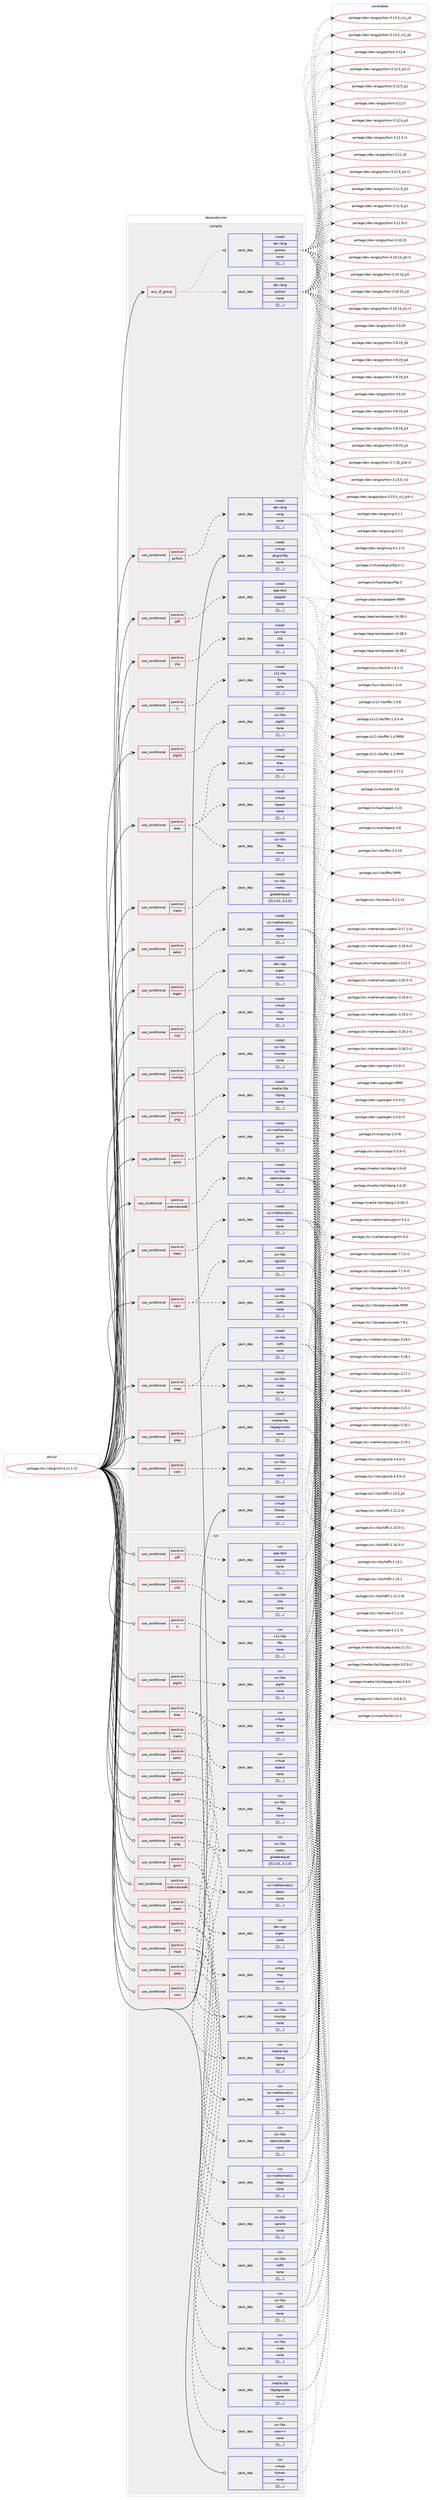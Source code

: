 digraph prolog {

# *************
# Graph options
# *************

newrank=true;
concentrate=true;
compound=true;
graph [rankdir=LR,fontname=Helvetica,fontsize=10,ranksep=1.5];#, ranksep=2.5, nodesep=0.2];
edge  [arrowhead=vee];
node  [fontname=Helvetica,fontsize=10];

# **********
# The ebuild
# **********

subgraph cluster_leftcol {
color=gray;
label=<<i>ebuild</i>>;
id [label="portage://sci-libs/gmsh-4.11.1-r2", color=red, width=4, href="../sci-libs/gmsh-4.11.1-r2.svg"];
}

# ****************
# The dependencies
# ****************

subgraph cluster_midcol {
color=gray;
label=<<i>dependencies</i>>;
subgraph cluster_compile {
fillcolor="#eeeeee";
style=filled;
label=<<i>compile</i>>;
subgraph any2806 {
dependency418364 [label=<<TABLE BORDER="0" CELLBORDER="1" CELLSPACING="0" CELLPADDING="4"><TR><TD CELLPADDING="10">any_of_group</TD></TR></TABLE>>, shape=none, color=red];subgraph pack305008 {
dependency418365 [label=<<TABLE BORDER="0" CELLBORDER="1" CELLSPACING="0" CELLPADDING="4" WIDTH="220"><TR><TD ROWSPAN="6" CELLPADDING="30">pack_dep</TD></TR><TR><TD WIDTH="110">install</TD></TR><TR><TD>dev-lang</TD></TR><TR><TD>python</TD></TR><TR><TD>none</TD></TR><TR><TD>[[],,,,]</TD></TR></TABLE>>, shape=none, color=blue];
}
dependency418364:e -> dependency418365:w [weight=20,style="dotted",arrowhead="oinv"];
subgraph pack305009 {
dependency418366 [label=<<TABLE BORDER="0" CELLBORDER="1" CELLSPACING="0" CELLPADDING="4" WIDTH="220"><TR><TD ROWSPAN="6" CELLPADDING="30">pack_dep</TD></TR><TR><TD WIDTH="110">install</TD></TR><TR><TD>dev-lang</TD></TR><TR><TD>python</TD></TR><TR><TD>none</TD></TR><TR><TD>[[],,,,]</TD></TR></TABLE>>, shape=none, color=blue];
}
dependency418364:e -> dependency418366:w [weight=20,style="dotted",arrowhead="oinv"];
}
id:e -> dependency418364:w [weight=20,style="solid",arrowhead="vee"];
subgraph cond110357 {
dependency418367 [label=<<TABLE BORDER="0" CELLBORDER="1" CELLSPACING="0" CELLPADDING="4"><TR><TD ROWSPAN="3" CELLPADDING="10">use_conditional</TD></TR><TR><TD>positive</TD></TR><TR><TD>X</TD></TR></TABLE>>, shape=none, color=red];
subgraph pack305010 {
dependency418368 [label=<<TABLE BORDER="0" CELLBORDER="1" CELLSPACING="0" CELLPADDING="4" WIDTH="220"><TR><TD ROWSPAN="6" CELLPADDING="30">pack_dep</TD></TR><TR><TD WIDTH="110">install</TD></TR><TR><TD>x11-libs</TD></TR><TR><TD>fltk</TD></TR><TR><TD>none</TD></TR><TR><TD>[[],,,,]</TD></TR></TABLE>>, shape=none, color=blue];
}
dependency418367:e -> dependency418368:w [weight=20,style="dashed",arrowhead="vee"];
}
id:e -> dependency418367:w [weight=20,style="solid",arrowhead="vee"];
subgraph cond110358 {
dependency418369 [label=<<TABLE BORDER="0" CELLBORDER="1" CELLSPACING="0" CELLPADDING="4"><TR><TD ROWSPAN="3" CELLPADDING="10">use_conditional</TD></TR><TR><TD>positive</TD></TR><TR><TD>alglib</TD></TR></TABLE>>, shape=none, color=red];
subgraph pack305011 {
dependency418370 [label=<<TABLE BORDER="0" CELLBORDER="1" CELLSPACING="0" CELLPADDING="4" WIDTH="220"><TR><TD ROWSPAN="6" CELLPADDING="30">pack_dep</TD></TR><TR><TD WIDTH="110">install</TD></TR><TR><TD>sci-libs</TD></TR><TR><TD>alglib</TD></TR><TR><TD>none</TD></TR><TR><TD>[[],,,,]</TD></TR></TABLE>>, shape=none, color=blue];
}
dependency418369:e -> dependency418370:w [weight=20,style="dashed",arrowhead="vee"];
}
id:e -> dependency418369:w [weight=20,style="solid",arrowhead="vee"];
subgraph cond110359 {
dependency418371 [label=<<TABLE BORDER="0" CELLBORDER="1" CELLSPACING="0" CELLPADDING="4"><TR><TD ROWSPAN="3" CELLPADDING="10">use_conditional</TD></TR><TR><TD>positive</TD></TR><TR><TD>blas</TD></TR></TABLE>>, shape=none, color=red];
subgraph pack305012 {
dependency418372 [label=<<TABLE BORDER="0" CELLBORDER="1" CELLSPACING="0" CELLPADDING="4" WIDTH="220"><TR><TD ROWSPAN="6" CELLPADDING="30">pack_dep</TD></TR><TR><TD WIDTH="110">install</TD></TR><TR><TD>virtual</TD></TR><TR><TD>blas</TD></TR><TR><TD>none</TD></TR><TR><TD>[[],,,,]</TD></TR></TABLE>>, shape=none, color=blue];
}
dependency418371:e -> dependency418372:w [weight=20,style="dashed",arrowhead="vee"];
subgraph pack305013 {
dependency418373 [label=<<TABLE BORDER="0" CELLBORDER="1" CELLSPACING="0" CELLPADDING="4" WIDTH="220"><TR><TD ROWSPAN="6" CELLPADDING="30">pack_dep</TD></TR><TR><TD WIDTH="110">install</TD></TR><TR><TD>virtual</TD></TR><TR><TD>lapack</TD></TR><TR><TD>none</TD></TR><TR><TD>[[],,,,]</TD></TR></TABLE>>, shape=none, color=blue];
}
dependency418371:e -> dependency418373:w [weight=20,style="dashed",arrowhead="vee"];
subgraph pack305014 {
dependency418374 [label=<<TABLE BORDER="0" CELLBORDER="1" CELLSPACING="0" CELLPADDING="4" WIDTH="220"><TR><TD ROWSPAN="6" CELLPADDING="30">pack_dep</TD></TR><TR><TD WIDTH="110">install</TD></TR><TR><TD>sci-libs</TD></TR><TR><TD>fftw</TD></TR><TR><TD>none</TD></TR><TR><TD>[[],,,,]</TD></TR></TABLE>>, shape=none, color=blue];
}
dependency418371:e -> dependency418374:w [weight=20,style="dashed",arrowhead="vee"];
}
id:e -> dependency418371:w [weight=20,style="solid",arrowhead="vee"];
subgraph cond110360 {
dependency418375 [label=<<TABLE BORDER="0" CELLBORDER="1" CELLSPACING="0" CELLPADDING="4"><TR><TD ROWSPAN="3" CELLPADDING="10">use_conditional</TD></TR><TR><TD>positive</TD></TR><TR><TD>cgns</TD></TR></TABLE>>, shape=none, color=red];
subgraph pack305015 {
dependency418376 [label=<<TABLE BORDER="0" CELLBORDER="1" CELLSPACING="0" CELLPADDING="4" WIDTH="220"><TR><TD ROWSPAN="6" CELLPADDING="30">pack_dep</TD></TR><TR><TD WIDTH="110">install</TD></TR><TR><TD>sci-libs</TD></TR><TR><TD>cgnslib</TD></TR><TR><TD>none</TD></TR><TR><TD>[[],,,,]</TD></TR></TABLE>>, shape=none, color=blue];
}
dependency418375:e -> dependency418376:w [weight=20,style="dashed",arrowhead="vee"];
subgraph pack305016 {
dependency418377 [label=<<TABLE BORDER="0" CELLBORDER="1" CELLSPACING="0" CELLPADDING="4" WIDTH="220"><TR><TD ROWSPAN="6" CELLPADDING="30">pack_dep</TD></TR><TR><TD WIDTH="110">install</TD></TR><TR><TD>sci-libs</TD></TR><TR><TD>hdf5</TD></TR><TR><TD>none</TD></TR><TR><TD>[[],,,,]</TD></TR></TABLE>>, shape=none, color=blue];
}
dependency418375:e -> dependency418377:w [weight=20,style="dashed",arrowhead="vee"];
}
id:e -> dependency418375:w [weight=20,style="solid",arrowhead="vee"];
subgraph cond110361 {
dependency418378 [label=<<TABLE BORDER="0" CELLBORDER="1" CELLSPACING="0" CELLPADDING="4"><TR><TD ROWSPAN="3" CELLPADDING="10">use_conditional</TD></TR><TR><TD>positive</TD></TR><TR><TD>eigen</TD></TR></TABLE>>, shape=none, color=red];
subgraph pack305017 {
dependency418379 [label=<<TABLE BORDER="0" CELLBORDER="1" CELLSPACING="0" CELLPADDING="4" WIDTH="220"><TR><TD ROWSPAN="6" CELLPADDING="30">pack_dep</TD></TR><TR><TD WIDTH="110">install</TD></TR><TR><TD>dev-cpp</TD></TR><TR><TD>eigen</TD></TR><TR><TD>none</TD></TR><TR><TD>[[],,,,]</TD></TR></TABLE>>, shape=none, color=blue];
}
dependency418378:e -> dependency418379:w [weight=20,style="dashed",arrowhead="vee"];
}
id:e -> dependency418378:w [weight=20,style="solid",arrowhead="vee"];
subgraph cond110362 {
dependency418380 [label=<<TABLE BORDER="0" CELLBORDER="1" CELLSPACING="0" CELLPADDING="4"><TR><TD ROWSPAN="3" CELLPADDING="10">use_conditional</TD></TR><TR><TD>positive</TD></TR><TR><TD>gmm</TD></TR></TABLE>>, shape=none, color=red];
subgraph pack305018 {
dependency418381 [label=<<TABLE BORDER="0" CELLBORDER="1" CELLSPACING="0" CELLPADDING="4" WIDTH="220"><TR><TD ROWSPAN="6" CELLPADDING="30">pack_dep</TD></TR><TR><TD WIDTH="110">install</TD></TR><TR><TD>sci-mathematics</TD></TR><TR><TD>gmm</TD></TR><TR><TD>none</TD></TR><TR><TD>[[],,,,]</TD></TR></TABLE>>, shape=none, color=blue];
}
dependency418380:e -> dependency418381:w [weight=20,style="dashed",arrowhead="vee"];
}
id:e -> dependency418380:w [weight=20,style="solid",arrowhead="vee"];
subgraph cond110363 {
dependency418382 [label=<<TABLE BORDER="0" CELLBORDER="1" CELLSPACING="0" CELLPADDING="4"><TR><TD ROWSPAN="3" CELLPADDING="10">use_conditional</TD></TR><TR><TD>positive</TD></TR><TR><TD>jpeg</TD></TR></TABLE>>, shape=none, color=red];
subgraph pack305019 {
dependency418383 [label=<<TABLE BORDER="0" CELLBORDER="1" CELLSPACING="0" CELLPADDING="4" WIDTH="220"><TR><TD ROWSPAN="6" CELLPADDING="30">pack_dep</TD></TR><TR><TD WIDTH="110">install</TD></TR><TR><TD>media-libs</TD></TR><TR><TD>libjpeg-turbo</TD></TR><TR><TD>none</TD></TR><TR><TD>[[],,,,]</TD></TR></TABLE>>, shape=none, color=blue];
}
dependency418382:e -> dependency418383:w [weight=20,style="dashed",arrowhead="vee"];
}
id:e -> dependency418382:w [weight=20,style="solid",arrowhead="vee"];
subgraph cond110364 {
dependency418384 [label=<<TABLE BORDER="0" CELLBORDER="1" CELLSPACING="0" CELLPADDING="4"><TR><TD ROWSPAN="3" CELLPADDING="10">use_conditional</TD></TR><TR><TD>positive</TD></TR><TR><TD>med</TD></TR></TABLE>>, shape=none, color=red];
subgraph pack305020 {
dependency418385 [label=<<TABLE BORDER="0" CELLBORDER="1" CELLSPACING="0" CELLPADDING="4" WIDTH="220"><TR><TD ROWSPAN="6" CELLPADDING="30">pack_dep</TD></TR><TR><TD WIDTH="110">install</TD></TR><TR><TD>sci-libs</TD></TR><TR><TD>med</TD></TR><TR><TD>none</TD></TR><TR><TD>[[],,,,]</TD></TR></TABLE>>, shape=none, color=blue];
}
dependency418384:e -> dependency418385:w [weight=20,style="dashed",arrowhead="vee"];
subgraph pack305021 {
dependency418386 [label=<<TABLE BORDER="0" CELLBORDER="1" CELLSPACING="0" CELLPADDING="4" WIDTH="220"><TR><TD ROWSPAN="6" CELLPADDING="30">pack_dep</TD></TR><TR><TD WIDTH="110">install</TD></TR><TR><TD>sci-libs</TD></TR><TR><TD>hdf5</TD></TR><TR><TD>none</TD></TR><TR><TD>[[],,,,]</TD></TR></TABLE>>, shape=none, color=blue];
}
dependency418384:e -> dependency418386:w [weight=20,style="dashed",arrowhead="vee"];
}
id:e -> dependency418384:w [weight=20,style="solid",arrowhead="vee"];
subgraph cond110365 {
dependency418387 [label=<<TABLE BORDER="0" CELLBORDER="1" CELLSPACING="0" CELLPADDING="4"><TR><TD ROWSPAN="3" CELLPADDING="10">use_conditional</TD></TR><TR><TD>positive</TD></TR><TR><TD>metis</TD></TR></TABLE>>, shape=none, color=red];
subgraph pack305022 {
dependency418388 [label=<<TABLE BORDER="0" CELLBORDER="1" CELLSPACING="0" CELLPADDING="4" WIDTH="220"><TR><TD ROWSPAN="6" CELLPADDING="30">pack_dep</TD></TR><TR><TD WIDTH="110">install</TD></TR><TR><TD>sci-libs</TD></TR><TR><TD>metis</TD></TR><TR><TD>greaterequal</TD></TR><TR><TD>[[5,2,0],,,5.2.0]</TD></TR></TABLE>>, shape=none, color=blue];
}
dependency418387:e -> dependency418388:w [weight=20,style="dashed",arrowhead="vee"];
}
id:e -> dependency418387:w [weight=20,style="solid",arrowhead="vee"];
subgraph cond110366 {
dependency418389 [label=<<TABLE BORDER="0" CELLBORDER="1" CELLSPACING="0" CELLPADDING="4"><TR><TD ROWSPAN="3" CELLPADDING="10">use_conditional</TD></TR><TR><TD>positive</TD></TR><TR><TD>mpi</TD></TR></TABLE>>, shape=none, color=red];
subgraph pack305023 {
dependency418390 [label=<<TABLE BORDER="0" CELLBORDER="1" CELLSPACING="0" CELLPADDING="4" WIDTH="220"><TR><TD ROWSPAN="6" CELLPADDING="30">pack_dep</TD></TR><TR><TD WIDTH="110">install</TD></TR><TR><TD>virtual</TD></TR><TR><TD>mpi</TD></TR><TR><TD>none</TD></TR><TR><TD>[[],,,,]</TD></TR></TABLE>>, shape=none, color=blue];
}
dependency418389:e -> dependency418390:w [weight=20,style="dashed",arrowhead="vee"];
}
id:e -> dependency418389:w [weight=20,style="solid",arrowhead="vee"];
subgraph cond110367 {
dependency418391 [label=<<TABLE BORDER="0" CELLBORDER="1" CELLSPACING="0" CELLPADDING="4"><TR><TD ROWSPAN="3" CELLPADDING="10">use_conditional</TD></TR><TR><TD>positive</TD></TR><TR><TD>mumps</TD></TR></TABLE>>, shape=none, color=red];
subgraph pack305024 {
dependency418392 [label=<<TABLE BORDER="0" CELLBORDER="1" CELLSPACING="0" CELLPADDING="4" WIDTH="220"><TR><TD ROWSPAN="6" CELLPADDING="30">pack_dep</TD></TR><TR><TD WIDTH="110">install</TD></TR><TR><TD>sci-libs</TD></TR><TR><TD>mumps</TD></TR><TR><TD>none</TD></TR><TR><TD>[[],,,,]</TD></TR></TABLE>>, shape=none, color=blue];
}
dependency418391:e -> dependency418392:w [weight=20,style="dashed",arrowhead="vee"];
}
id:e -> dependency418391:w [weight=20,style="solid",arrowhead="vee"];
subgraph cond110368 {
dependency418393 [label=<<TABLE BORDER="0" CELLBORDER="1" CELLSPACING="0" CELLPADDING="4"><TR><TD ROWSPAN="3" CELLPADDING="10">use_conditional</TD></TR><TR><TD>positive</TD></TR><TR><TD>opencascade</TD></TR></TABLE>>, shape=none, color=red];
subgraph pack305025 {
dependency418394 [label=<<TABLE BORDER="0" CELLBORDER="1" CELLSPACING="0" CELLPADDING="4" WIDTH="220"><TR><TD ROWSPAN="6" CELLPADDING="30">pack_dep</TD></TR><TR><TD WIDTH="110">install</TD></TR><TR><TD>sci-libs</TD></TR><TR><TD>opencascade</TD></TR><TR><TD>none</TD></TR><TR><TD>[[],,,,]</TD></TR></TABLE>>, shape=none, color=blue];
}
dependency418393:e -> dependency418394:w [weight=20,style="dashed",arrowhead="vee"];
}
id:e -> dependency418393:w [weight=20,style="solid",arrowhead="vee"];
subgraph cond110369 {
dependency418395 [label=<<TABLE BORDER="0" CELLBORDER="1" CELLSPACING="0" CELLPADDING="4"><TR><TD ROWSPAN="3" CELLPADDING="10">use_conditional</TD></TR><TR><TD>positive</TD></TR><TR><TD>pdf</TD></TR></TABLE>>, shape=none, color=red];
subgraph pack305026 {
dependency418396 [label=<<TABLE BORDER="0" CELLBORDER="1" CELLSPACING="0" CELLPADDING="4" WIDTH="220"><TR><TD ROWSPAN="6" CELLPADDING="30">pack_dep</TD></TR><TR><TD WIDTH="110">install</TD></TR><TR><TD>app-text</TD></TR><TR><TD>poppler</TD></TR><TR><TD>none</TD></TR><TR><TD>[[],,,,]</TD></TR></TABLE>>, shape=none, color=blue];
}
dependency418395:e -> dependency418396:w [weight=20,style="dashed",arrowhead="vee"];
}
id:e -> dependency418395:w [weight=20,style="solid",arrowhead="vee"];
subgraph cond110370 {
dependency418397 [label=<<TABLE BORDER="0" CELLBORDER="1" CELLSPACING="0" CELLPADDING="4"><TR><TD ROWSPAN="3" CELLPADDING="10">use_conditional</TD></TR><TR><TD>positive</TD></TR><TR><TD>petsc</TD></TR></TABLE>>, shape=none, color=red];
subgraph pack305027 {
dependency418398 [label=<<TABLE BORDER="0" CELLBORDER="1" CELLSPACING="0" CELLPADDING="4" WIDTH="220"><TR><TD ROWSPAN="6" CELLPADDING="30">pack_dep</TD></TR><TR><TD WIDTH="110">install</TD></TR><TR><TD>sci-mathematics</TD></TR><TR><TD>petsc</TD></TR><TR><TD>none</TD></TR><TR><TD>[[],,,,]</TD></TR></TABLE>>, shape=none, color=blue];
}
dependency418397:e -> dependency418398:w [weight=20,style="dashed",arrowhead="vee"];
}
id:e -> dependency418397:w [weight=20,style="solid",arrowhead="vee"];
subgraph cond110371 {
dependency418399 [label=<<TABLE BORDER="0" CELLBORDER="1" CELLSPACING="0" CELLPADDING="4"><TR><TD ROWSPAN="3" CELLPADDING="10">use_conditional</TD></TR><TR><TD>positive</TD></TR><TR><TD>png</TD></TR></TABLE>>, shape=none, color=red];
subgraph pack305028 {
dependency418400 [label=<<TABLE BORDER="0" CELLBORDER="1" CELLSPACING="0" CELLPADDING="4" WIDTH="220"><TR><TD ROWSPAN="6" CELLPADDING="30">pack_dep</TD></TR><TR><TD WIDTH="110">install</TD></TR><TR><TD>media-libs</TD></TR><TR><TD>libpng</TD></TR><TR><TD>none</TD></TR><TR><TD>[[],,,,]</TD></TR></TABLE>>, shape=none, color=blue];
}
dependency418399:e -> dependency418400:w [weight=20,style="dashed",arrowhead="vee"];
}
id:e -> dependency418399:w [weight=20,style="solid",arrowhead="vee"];
subgraph cond110372 {
dependency418401 [label=<<TABLE BORDER="0" CELLBORDER="1" CELLSPACING="0" CELLPADDING="4"><TR><TD ROWSPAN="3" CELLPADDING="10">use_conditional</TD></TR><TR><TD>positive</TD></TR><TR><TD>python</TD></TR></TABLE>>, shape=none, color=red];
subgraph pack305029 {
dependency418402 [label=<<TABLE BORDER="0" CELLBORDER="1" CELLSPACING="0" CELLPADDING="4" WIDTH="220"><TR><TD ROWSPAN="6" CELLPADDING="30">pack_dep</TD></TR><TR><TD WIDTH="110">install</TD></TR><TR><TD>dev-lang</TD></TR><TR><TD>swig</TD></TR><TR><TD>none</TD></TR><TR><TD>[[],,,,]</TD></TR></TABLE>>, shape=none, color=blue];
}
dependency418401:e -> dependency418402:w [weight=20,style="dashed",arrowhead="vee"];
}
id:e -> dependency418401:w [weight=20,style="solid",arrowhead="vee"];
subgraph cond110373 {
dependency418403 [label=<<TABLE BORDER="0" CELLBORDER="1" CELLSPACING="0" CELLPADDING="4"><TR><TD ROWSPAN="3" CELLPADDING="10">use_conditional</TD></TR><TR><TD>positive</TD></TR><TR><TD>slepc</TD></TR></TABLE>>, shape=none, color=red];
subgraph pack305030 {
dependency418404 [label=<<TABLE BORDER="0" CELLBORDER="1" CELLSPACING="0" CELLPADDING="4" WIDTH="220"><TR><TD ROWSPAN="6" CELLPADDING="30">pack_dep</TD></TR><TR><TD WIDTH="110">install</TD></TR><TR><TD>sci-mathematics</TD></TR><TR><TD>slepc</TD></TR><TR><TD>none</TD></TR><TR><TD>[[],,,,]</TD></TR></TABLE>>, shape=none, color=blue];
}
dependency418403:e -> dependency418404:w [weight=20,style="dashed",arrowhead="vee"];
}
id:e -> dependency418403:w [weight=20,style="solid",arrowhead="vee"];
subgraph cond110374 {
dependency418405 [label=<<TABLE BORDER="0" CELLBORDER="1" CELLSPACING="0" CELLPADDING="4"><TR><TD ROWSPAN="3" CELLPADDING="10">use_conditional</TD></TR><TR><TD>positive</TD></TR><TR><TD>voro</TD></TR></TABLE>>, shape=none, color=red];
subgraph pack305031 {
dependency418406 [label=<<TABLE BORDER="0" CELLBORDER="1" CELLSPACING="0" CELLPADDING="4" WIDTH="220"><TR><TD ROWSPAN="6" CELLPADDING="30">pack_dep</TD></TR><TR><TD WIDTH="110">install</TD></TR><TR><TD>sci-libs</TD></TR><TR><TD>voro++</TD></TR><TR><TD>none</TD></TR><TR><TD>[[],,,,]</TD></TR></TABLE>>, shape=none, color=blue];
}
dependency418405:e -> dependency418406:w [weight=20,style="dashed",arrowhead="vee"];
}
id:e -> dependency418405:w [weight=20,style="solid",arrowhead="vee"];
subgraph cond110375 {
dependency418407 [label=<<TABLE BORDER="0" CELLBORDER="1" CELLSPACING="0" CELLPADDING="4"><TR><TD ROWSPAN="3" CELLPADDING="10">use_conditional</TD></TR><TR><TD>positive</TD></TR><TR><TD>zlib</TD></TR></TABLE>>, shape=none, color=red];
subgraph pack305032 {
dependency418408 [label=<<TABLE BORDER="0" CELLBORDER="1" CELLSPACING="0" CELLPADDING="4" WIDTH="220"><TR><TD ROWSPAN="6" CELLPADDING="30">pack_dep</TD></TR><TR><TD WIDTH="110">install</TD></TR><TR><TD>sys-libs</TD></TR><TR><TD>zlib</TD></TR><TR><TD>none</TD></TR><TR><TD>[[],,,,]</TD></TR></TABLE>>, shape=none, color=blue];
}
dependency418407:e -> dependency418408:w [weight=20,style="dashed",arrowhead="vee"];
}
id:e -> dependency418407:w [weight=20,style="solid",arrowhead="vee"];
subgraph pack305033 {
dependency418409 [label=<<TABLE BORDER="0" CELLBORDER="1" CELLSPACING="0" CELLPADDING="4" WIDTH="220"><TR><TD ROWSPAN="6" CELLPADDING="30">pack_dep</TD></TR><TR><TD WIDTH="110">install</TD></TR><TR><TD>virtual</TD></TR><TR><TD>fortran</TD></TR><TR><TD>none</TD></TR><TR><TD>[[],,,,]</TD></TR></TABLE>>, shape=none, color=blue];
}
id:e -> dependency418409:w [weight=20,style="solid",arrowhead="vee"];
subgraph pack305034 {
dependency418410 [label=<<TABLE BORDER="0" CELLBORDER="1" CELLSPACING="0" CELLPADDING="4" WIDTH="220"><TR><TD ROWSPAN="6" CELLPADDING="30">pack_dep</TD></TR><TR><TD WIDTH="110">install</TD></TR><TR><TD>virtual</TD></TR><TR><TD>pkgconfig</TD></TR><TR><TD>none</TD></TR><TR><TD>[[],,,,]</TD></TR></TABLE>>, shape=none, color=blue];
}
id:e -> dependency418410:w [weight=20,style="solid",arrowhead="vee"];
}
subgraph cluster_compileandrun {
fillcolor="#eeeeee";
style=filled;
label=<<i>compile and run</i>>;
}
subgraph cluster_run {
fillcolor="#eeeeee";
style=filled;
label=<<i>run</i>>;
subgraph cond110376 {
dependency418411 [label=<<TABLE BORDER="0" CELLBORDER="1" CELLSPACING="0" CELLPADDING="4"><TR><TD ROWSPAN="3" CELLPADDING="10">use_conditional</TD></TR><TR><TD>positive</TD></TR><TR><TD>X</TD></TR></TABLE>>, shape=none, color=red];
subgraph pack305035 {
dependency418412 [label=<<TABLE BORDER="0" CELLBORDER="1" CELLSPACING="0" CELLPADDING="4" WIDTH="220"><TR><TD ROWSPAN="6" CELLPADDING="30">pack_dep</TD></TR><TR><TD WIDTH="110">run</TD></TR><TR><TD>x11-libs</TD></TR><TR><TD>fltk</TD></TR><TR><TD>none</TD></TR><TR><TD>[[],,,,]</TD></TR></TABLE>>, shape=none, color=blue];
}
dependency418411:e -> dependency418412:w [weight=20,style="dashed",arrowhead="vee"];
}
id:e -> dependency418411:w [weight=20,style="solid",arrowhead="odot"];
subgraph cond110377 {
dependency418413 [label=<<TABLE BORDER="0" CELLBORDER="1" CELLSPACING="0" CELLPADDING="4"><TR><TD ROWSPAN="3" CELLPADDING="10">use_conditional</TD></TR><TR><TD>positive</TD></TR><TR><TD>alglib</TD></TR></TABLE>>, shape=none, color=red];
subgraph pack305036 {
dependency418414 [label=<<TABLE BORDER="0" CELLBORDER="1" CELLSPACING="0" CELLPADDING="4" WIDTH="220"><TR><TD ROWSPAN="6" CELLPADDING="30">pack_dep</TD></TR><TR><TD WIDTH="110">run</TD></TR><TR><TD>sci-libs</TD></TR><TR><TD>alglib</TD></TR><TR><TD>none</TD></TR><TR><TD>[[],,,,]</TD></TR></TABLE>>, shape=none, color=blue];
}
dependency418413:e -> dependency418414:w [weight=20,style="dashed",arrowhead="vee"];
}
id:e -> dependency418413:w [weight=20,style="solid",arrowhead="odot"];
subgraph cond110378 {
dependency418415 [label=<<TABLE BORDER="0" CELLBORDER="1" CELLSPACING="0" CELLPADDING="4"><TR><TD ROWSPAN="3" CELLPADDING="10">use_conditional</TD></TR><TR><TD>positive</TD></TR><TR><TD>blas</TD></TR></TABLE>>, shape=none, color=red];
subgraph pack305037 {
dependency418416 [label=<<TABLE BORDER="0" CELLBORDER="1" CELLSPACING="0" CELLPADDING="4" WIDTH="220"><TR><TD ROWSPAN="6" CELLPADDING="30">pack_dep</TD></TR><TR><TD WIDTH="110">run</TD></TR><TR><TD>virtual</TD></TR><TR><TD>blas</TD></TR><TR><TD>none</TD></TR><TR><TD>[[],,,,]</TD></TR></TABLE>>, shape=none, color=blue];
}
dependency418415:e -> dependency418416:w [weight=20,style="dashed",arrowhead="vee"];
subgraph pack305038 {
dependency418417 [label=<<TABLE BORDER="0" CELLBORDER="1" CELLSPACING="0" CELLPADDING="4" WIDTH="220"><TR><TD ROWSPAN="6" CELLPADDING="30">pack_dep</TD></TR><TR><TD WIDTH="110">run</TD></TR><TR><TD>virtual</TD></TR><TR><TD>lapack</TD></TR><TR><TD>none</TD></TR><TR><TD>[[],,,,]</TD></TR></TABLE>>, shape=none, color=blue];
}
dependency418415:e -> dependency418417:w [weight=20,style="dashed",arrowhead="vee"];
subgraph pack305039 {
dependency418418 [label=<<TABLE BORDER="0" CELLBORDER="1" CELLSPACING="0" CELLPADDING="4" WIDTH="220"><TR><TD ROWSPAN="6" CELLPADDING="30">pack_dep</TD></TR><TR><TD WIDTH="110">run</TD></TR><TR><TD>sci-libs</TD></TR><TR><TD>fftw</TD></TR><TR><TD>none</TD></TR><TR><TD>[[],,,,]</TD></TR></TABLE>>, shape=none, color=blue];
}
dependency418415:e -> dependency418418:w [weight=20,style="dashed",arrowhead="vee"];
}
id:e -> dependency418415:w [weight=20,style="solid",arrowhead="odot"];
subgraph cond110379 {
dependency418419 [label=<<TABLE BORDER="0" CELLBORDER="1" CELLSPACING="0" CELLPADDING="4"><TR><TD ROWSPAN="3" CELLPADDING="10">use_conditional</TD></TR><TR><TD>positive</TD></TR><TR><TD>cgns</TD></TR></TABLE>>, shape=none, color=red];
subgraph pack305040 {
dependency418420 [label=<<TABLE BORDER="0" CELLBORDER="1" CELLSPACING="0" CELLPADDING="4" WIDTH="220"><TR><TD ROWSPAN="6" CELLPADDING="30">pack_dep</TD></TR><TR><TD WIDTH="110">run</TD></TR><TR><TD>sci-libs</TD></TR><TR><TD>cgnslib</TD></TR><TR><TD>none</TD></TR><TR><TD>[[],,,,]</TD></TR></TABLE>>, shape=none, color=blue];
}
dependency418419:e -> dependency418420:w [weight=20,style="dashed",arrowhead="vee"];
subgraph pack305041 {
dependency418421 [label=<<TABLE BORDER="0" CELLBORDER="1" CELLSPACING="0" CELLPADDING="4" WIDTH="220"><TR><TD ROWSPAN="6" CELLPADDING="30">pack_dep</TD></TR><TR><TD WIDTH="110">run</TD></TR><TR><TD>sci-libs</TD></TR><TR><TD>hdf5</TD></TR><TR><TD>none</TD></TR><TR><TD>[[],,,,]</TD></TR></TABLE>>, shape=none, color=blue];
}
dependency418419:e -> dependency418421:w [weight=20,style="dashed",arrowhead="vee"];
}
id:e -> dependency418419:w [weight=20,style="solid",arrowhead="odot"];
subgraph cond110380 {
dependency418422 [label=<<TABLE BORDER="0" CELLBORDER="1" CELLSPACING="0" CELLPADDING="4"><TR><TD ROWSPAN="3" CELLPADDING="10">use_conditional</TD></TR><TR><TD>positive</TD></TR><TR><TD>eigen</TD></TR></TABLE>>, shape=none, color=red];
subgraph pack305042 {
dependency418423 [label=<<TABLE BORDER="0" CELLBORDER="1" CELLSPACING="0" CELLPADDING="4" WIDTH="220"><TR><TD ROWSPAN="6" CELLPADDING="30">pack_dep</TD></TR><TR><TD WIDTH="110">run</TD></TR><TR><TD>dev-cpp</TD></TR><TR><TD>eigen</TD></TR><TR><TD>none</TD></TR><TR><TD>[[],,,,]</TD></TR></TABLE>>, shape=none, color=blue];
}
dependency418422:e -> dependency418423:w [weight=20,style="dashed",arrowhead="vee"];
}
id:e -> dependency418422:w [weight=20,style="solid",arrowhead="odot"];
subgraph cond110381 {
dependency418424 [label=<<TABLE BORDER="0" CELLBORDER="1" CELLSPACING="0" CELLPADDING="4"><TR><TD ROWSPAN="3" CELLPADDING="10">use_conditional</TD></TR><TR><TD>positive</TD></TR><TR><TD>gmm</TD></TR></TABLE>>, shape=none, color=red];
subgraph pack305043 {
dependency418425 [label=<<TABLE BORDER="0" CELLBORDER="1" CELLSPACING="0" CELLPADDING="4" WIDTH="220"><TR><TD ROWSPAN="6" CELLPADDING="30">pack_dep</TD></TR><TR><TD WIDTH="110">run</TD></TR><TR><TD>sci-mathematics</TD></TR><TR><TD>gmm</TD></TR><TR><TD>none</TD></TR><TR><TD>[[],,,,]</TD></TR></TABLE>>, shape=none, color=blue];
}
dependency418424:e -> dependency418425:w [weight=20,style="dashed",arrowhead="vee"];
}
id:e -> dependency418424:w [weight=20,style="solid",arrowhead="odot"];
subgraph cond110382 {
dependency418426 [label=<<TABLE BORDER="0" CELLBORDER="1" CELLSPACING="0" CELLPADDING="4"><TR><TD ROWSPAN="3" CELLPADDING="10">use_conditional</TD></TR><TR><TD>positive</TD></TR><TR><TD>jpeg</TD></TR></TABLE>>, shape=none, color=red];
subgraph pack305044 {
dependency418427 [label=<<TABLE BORDER="0" CELLBORDER="1" CELLSPACING="0" CELLPADDING="4" WIDTH="220"><TR><TD ROWSPAN="6" CELLPADDING="30">pack_dep</TD></TR><TR><TD WIDTH="110">run</TD></TR><TR><TD>media-libs</TD></TR><TR><TD>libjpeg-turbo</TD></TR><TR><TD>none</TD></TR><TR><TD>[[],,,,]</TD></TR></TABLE>>, shape=none, color=blue];
}
dependency418426:e -> dependency418427:w [weight=20,style="dashed",arrowhead="vee"];
}
id:e -> dependency418426:w [weight=20,style="solid",arrowhead="odot"];
subgraph cond110383 {
dependency418428 [label=<<TABLE BORDER="0" CELLBORDER="1" CELLSPACING="0" CELLPADDING="4"><TR><TD ROWSPAN="3" CELLPADDING="10">use_conditional</TD></TR><TR><TD>positive</TD></TR><TR><TD>med</TD></TR></TABLE>>, shape=none, color=red];
subgraph pack305045 {
dependency418429 [label=<<TABLE BORDER="0" CELLBORDER="1" CELLSPACING="0" CELLPADDING="4" WIDTH="220"><TR><TD ROWSPAN="6" CELLPADDING="30">pack_dep</TD></TR><TR><TD WIDTH="110">run</TD></TR><TR><TD>sci-libs</TD></TR><TR><TD>med</TD></TR><TR><TD>none</TD></TR><TR><TD>[[],,,,]</TD></TR></TABLE>>, shape=none, color=blue];
}
dependency418428:e -> dependency418429:w [weight=20,style="dashed",arrowhead="vee"];
subgraph pack305046 {
dependency418430 [label=<<TABLE BORDER="0" CELLBORDER="1" CELLSPACING="0" CELLPADDING="4" WIDTH="220"><TR><TD ROWSPAN="6" CELLPADDING="30">pack_dep</TD></TR><TR><TD WIDTH="110">run</TD></TR><TR><TD>sci-libs</TD></TR><TR><TD>hdf5</TD></TR><TR><TD>none</TD></TR><TR><TD>[[],,,,]</TD></TR></TABLE>>, shape=none, color=blue];
}
dependency418428:e -> dependency418430:w [weight=20,style="dashed",arrowhead="vee"];
}
id:e -> dependency418428:w [weight=20,style="solid",arrowhead="odot"];
subgraph cond110384 {
dependency418431 [label=<<TABLE BORDER="0" CELLBORDER="1" CELLSPACING="0" CELLPADDING="4"><TR><TD ROWSPAN="3" CELLPADDING="10">use_conditional</TD></TR><TR><TD>positive</TD></TR><TR><TD>metis</TD></TR></TABLE>>, shape=none, color=red];
subgraph pack305047 {
dependency418432 [label=<<TABLE BORDER="0" CELLBORDER="1" CELLSPACING="0" CELLPADDING="4" WIDTH="220"><TR><TD ROWSPAN="6" CELLPADDING="30">pack_dep</TD></TR><TR><TD WIDTH="110">run</TD></TR><TR><TD>sci-libs</TD></TR><TR><TD>metis</TD></TR><TR><TD>greaterequal</TD></TR><TR><TD>[[5,2,0],,,5.2.0]</TD></TR></TABLE>>, shape=none, color=blue];
}
dependency418431:e -> dependency418432:w [weight=20,style="dashed",arrowhead="vee"];
}
id:e -> dependency418431:w [weight=20,style="solid",arrowhead="odot"];
subgraph cond110385 {
dependency418433 [label=<<TABLE BORDER="0" CELLBORDER="1" CELLSPACING="0" CELLPADDING="4"><TR><TD ROWSPAN="3" CELLPADDING="10">use_conditional</TD></TR><TR><TD>positive</TD></TR><TR><TD>mpi</TD></TR></TABLE>>, shape=none, color=red];
subgraph pack305048 {
dependency418434 [label=<<TABLE BORDER="0" CELLBORDER="1" CELLSPACING="0" CELLPADDING="4" WIDTH="220"><TR><TD ROWSPAN="6" CELLPADDING="30">pack_dep</TD></TR><TR><TD WIDTH="110">run</TD></TR><TR><TD>virtual</TD></TR><TR><TD>mpi</TD></TR><TR><TD>none</TD></TR><TR><TD>[[],,,,]</TD></TR></TABLE>>, shape=none, color=blue];
}
dependency418433:e -> dependency418434:w [weight=20,style="dashed",arrowhead="vee"];
}
id:e -> dependency418433:w [weight=20,style="solid",arrowhead="odot"];
subgraph cond110386 {
dependency418435 [label=<<TABLE BORDER="0" CELLBORDER="1" CELLSPACING="0" CELLPADDING="4"><TR><TD ROWSPAN="3" CELLPADDING="10">use_conditional</TD></TR><TR><TD>positive</TD></TR><TR><TD>mumps</TD></TR></TABLE>>, shape=none, color=red];
subgraph pack305049 {
dependency418436 [label=<<TABLE BORDER="0" CELLBORDER="1" CELLSPACING="0" CELLPADDING="4" WIDTH="220"><TR><TD ROWSPAN="6" CELLPADDING="30">pack_dep</TD></TR><TR><TD WIDTH="110">run</TD></TR><TR><TD>sci-libs</TD></TR><TR><TD>mumps</TD></TR><TR><TD>none</TD></TR><TR><TD>[[],,,,]</TD></TR></TABLE>>, shape=none, color=blue];
}
dependency418435:e -> dependency418436:w [weight=20,style="dashed",arrowhead="vee"];
}
id:e -> dependency418435:w [weight=20,style="solid",arrowhead="odot"];
subgraph cond110387 {
dependency418437 [label=<<TABLE BORDER="0" CELLBORDER="1" CELLSPACING="0" CELLPADDING="4"><TR><TD ROWSPAN="3" CELLPADDING="10">use_conditional</TD></TR><TR><TD>positive</TD></TR><TR><TD>opencascade</TD></TR></TABLE>>, shape=none, color=red];
subgraph pack305050 {
dependency418438 [label=<<TABLE BORDER="0" CELLBORDER="1" CELLSPACING="0" CELLPADDING="4" WIDTH="220"><TR><TD ROWSPAN="6" CELLPADDING="30">pack_dep</TD></TR><TR><TD WIDTH="110">run</TD></TR><TR><TD>sci-libs</TD></TR><TR><TD>opencascade</TD></TR><TR><TD>none</TD></TR><TR><TD>[[],,,,]</TD></TR></TABLE>>, shape=none, color=blue];
}
dependency418437:e -> dependency418438:w [weight=20,style="dashed",arrowhead="vee"];
}
id:e -> dependency418437:w [weight=20,style="solid",arrowhead="odot"];
subgraph cond110388 {
dependency418439 [label=<<TABLE BORDER="0" CELLBORDER="1" CELLSPACING="0" CELLPADDING="4"><TR><TD ROWSPAN="3" CELLPADDING="10">use_conditional</TD></TR><TR><TD>positive</TD></TR><TR><TD>pdf</TD></TR></TABLE>>, shape=none, color=red];
subgraph pack305051 {
dependency418440 [label=<<TABLE BORDER="0" CELLBORDER="1" CELLSPACING="0" CELLPADDING="4" WIDTH="220"><TR><TD ROWSPAN="6" CELLPADDING="30">pack_dep</TD></TR><TR><TD WIDTH="110">run</TD></TR><TR><TD>app-text</TD></TR><TR><TD>poppler</TD></TR><TR><TD>none</TD></TR><TR><TD>[[],,,,]</TD></TR></TABLE>>, shape=none, color=blue];
}
dependency418439:e -> dependency418440:w [weight=20,style="dashed",arrowhead="vee"];
}
id:e -> dependency418439:w [weight=20,style="solid",arrowhead="odot"];
subgraph cond110389 {
dependency418441 [label=<<TABLE BORDER="0" CELLBORDER="1" CELLSPACING="0" CELLPADDING="4"><TR><TD ROWSPAN="3" CELLPADDING="10">use_conditional</TD></TR><TR><TD>positive</TD></TR><TR><TD>petsc</TD></TR></TABLE>>, shape=none, color=red];
subgraph pack305052 {
dependency418442 [label=<<TABLE BORDER="0" CELLBORDER="1" CELLSPACING="0" CELLPADDING="4" WIDTH="220"><TR><TD ROWSPAN="6" CELLPADDING="30">pack_dep</TD></TR><TR><TD WIDTH="110">run</TD></TR><TR><TD>sci-mathematics</TD></TR><TR><TD>petsc</TD></TR><TR><TD>none</TD></TR><TR><TD>[[],,,,]</TD></TR></TABLE>>, shape=none, color=blue];
}
dependency418441:e -> dependency418442:w [weight=20,style="dashed",arrowhead="vee"];
}
id:e -> dependency418441:w [weight=20,style="solid",arrowhead="odot"];
subgraph cond110390 {
dependency418443 [label=<<TABLE BORDER="0" CELLBORDER="1" CELLSPACING="0" CELLPADDING="4"><TR><TD ROWSPAN="3" CELLPADDING="10">use_conditional</TD></TR><TR><TD>positive</TD></TR><TR><TD>png</TD></TR></TABLE>>, shape=none, color=red];
subgraph pack305053 {
dependency418444 [label=<<TABLE BORDER="0" CELLBORDER="1" CELLSPACING="0" CELLPADDING="4" WIDTH="220"><TR><TD ROWSPAN="6" CELLPADDING="30">pack_dep</TD></TR><TR><TD WIDTH="110">run</TD></TR><TR><TD>media-libs</TD></TR><TR><TD>libpng</TD></TR><TR><TD>none</TD></TR><TR><TD>[[],,,,]</TD></TR></TABLE>>, shape=none, color=blue];
}
dependency418443:e -> dependency418444:w [weight=20,style="dashed",arrowhead="vee"];
}
id:e -> dependency418443:w [weight=20,style="solid",arrowhead="odot"];
subgraph cond110391 {
dependency418445 [label=<<TABLE BORDER="0" CELLBORDER="1" CELLSPACING="0" CELLPADDING="4"><TR><TD ROWSPAN="3" CELLPADDING="10">use_conditional</TD></TR><TR><TD>positive</TD></TR><TR><TD>slepc</TD></TR></TABLE>>, shape=none, color=red];
subgraph pack305054 {
dependency418446 [label=<<TABLE BORDER="0" CELLBORDER="1" CELLSPACING="0" CELLPADDING="4" WIDTH="220"><TR><TD ROWSPAN="6" CELLPADDING="30">pack_dep</TD></TR><TR><TD WIDTH="110">run</TD></TR><TR><TD>sci-mathematics</TD></TR><TR><TD>slepc</TD></TR><TR><TD>none</TD></TR><TR><TD>[[],,,,]</TD></TR></TABLE>>, shape=none, color=blue];
}
dependency418445:e -> dependency418446:w [weight=20,style="dashed",arrowhead="vee"];
}
id:e -> dependency418445:w [weight=20,style="solid",arrowhead="odot"];
subgraph cond110392 {
dependency418447 [label=<<TABLE BORDER="0" CELLBORDER="1" CELLSPACING="0" CELLPADDING="4"><TR><TD ROWSPAN="3" CELLPADDING="10">use_conditional</TD></TR><TR><TD>positive</TD></TR><TR><TD>voro</TD></TR></TABLE>>, shape=none, color=red];
subgraph pack305055 {
dependency418448 [label=<<TABLE BORDER="0" CELLBORDER="1" CELLSPACING="0" CELLPADDING="4" WIDTH="220"><TR><TD ROWSPAN="6" CELLPADDING="30">pack_dep</TD></TR><TR><TD WIDTH="110">run</TD></TR><TR><TD>sci-libs</TD></TR><TR><TD>voro++</TD></TR><TR><TD>none</TD></TR><TR><TD>[[],,,,]</TD></TR></TABLE>>, shape=none, color=blue];
}
dependency418447:e -> dependency418448:w [weight=20,style="dashed",arrowhead="vee"];
}
id:e -> dependency418447:w [weight=20,style="solid",arrowhead="odot"];
subgraph cond110393 {
dependency418449 [label=<<TABLE BORDER="0" CELLBORDER="1" CELLSPACING="0" CELLPADDING="4"><TR><TD ROWSPAN="3" CELLPADDING="10">use_conditional</TD></TR><TR><TD>positive</TD></TR><TR><TD>zlib</TD></TR></TABLE>>, shape=none, color=red];
subgraph pack305056 {
dependency418450 [label=<<TABLE BORDER="0" CELLBORDER="1" CELLSPACING="0" CELLPADDING="4" WIDTH="220"><TR><TD ROWSPAN="6" CELLPADDING="30">pack_dep</TD></TR><TR><TD WIDTH="110">run</TD></TR><TR><TD>sys-libs</TD></TR><TR><TD>zlib</TD></TR><TR><TD>none</TD></TR><TR><TD>[[],,,,]</TD></TR></TABLE>>, shape=none, color=blue];
}
dependency418449:e -> dependency418450:w [weight=20,style="dashed",arrowhead="vee"];
}
id:e -> dependency418449:w [weight=20,style="solid",arrowhead="odot"];
subgraph pack305057 {
dependency418451 [label=<<TABLE BORDER="0" CELLBORDER="1" CELLSPACING="0" CELLPADDING="4" WIDTH="220"><TR><TD ROWSPAN="6" CELLPADDING="30">pack_dep</TD></TR><TR><TD WIDTH="110">run</TD></TR><TR><TD>virtual</TD></TR><TR><TD>fortran</TD></TR><TR><TD>none</TD></TR><TR><TD>[[],,,,]</TD></TR></TABLE>>, shape=none, color=blue];
}
id:e -> dependency418451:w [weight=20,style="solid",arrowhead="odot"];
}
}

# **************
# The candidates
# **************

subgraph cluster_choices {
rank=same;
color=gray;
label=<<i>candidates</i>>;

subgraph choice305008 {
color=black;
nodesep=1;
choice10010111845108971101034711212111610411111045514649514648951149950 [label="portage://dev-lang/python-3.13.0_rc2", color=red, width=4,href="../dev-lang/python-3.13.0_rc2.svg"];
choice1001011184510897110103471121211161041111104551464951464895114994995112514511449 [label="portage://dev-lang/python-3.13.0_rc1_p3-r1", color=red, width=4,href="../dev-lang/python-3.13.0_rc1_p3-r1.svg"];
choice100101118451089711010347112121116104111110455146495146489511499499511251 [label="portage://dev-lang/python-3.13.0_rc1_p3", color=red, width=4,href="../dev-lang/python-3.13.0_rc1_p3.svg"];
choice100101118451089711010347112121116104111110455146495146489511499499511250 [label="portage://dev-lang/python-3.13.0_rc1_p2", color=red, width=4,href="../dev-lang/python-3.13.0_rc1_p2.svg"];
choice10010111845108971101034711212111610411111045514649504654 [label="portage://dev-lang/python-3.12.6", color=red, width=4,href="../dev-lang/python-3.12.6.svg"];
choice1001011184510897110103471121211161041111104551464950465395112494511449 [label="portage://dev-lang/python-3.12.5_p1-r1", color=red, width=4,href="../dev-lang/python-3.12.5_p1-r1.svg"];
choice100101118451089711010347112121116104111110455146495046539511249 [label="portage://dev-lang/python-3.12.5_p1", color=red, width=4,href="../dev-lang/python-3.12.5_p1.svg"];
choice10010111845108971101034711212111610411111045514649504653 [label="portage://dev-lang/python-3.12.5", color=red, width=4,href="../dev-lang/python-3.12.5.svg"];
choice100101118451089711010347112121116104111110455146495046529511251 [label="portage://dev-lang/python-3.12.4_p3", color=red, width=4,href="../dev-lang/python-3.12.4_p3.svg"];
choice100101118451089711010347112121116104111110455146495046514511449 [label="portage://dev-lang/python-3.12.3-r1", color=red, width=4,href="../dev-lang/python-3.12.3-r1.svg"];
choice1001011184510897110103471121211161041111104551464949464948 [label="portage://dev-lang/python-3.11.10", color=red, width=4,href="../dev-lang/python-3.11.10.svg"];
choice1001011184510897110103471121211161041111104551464949465795112504511449 [label="portage://dev-lang/python-3.11.9_p2-r1", color=red, width=4,href="../dev-lang/python-3.11.9_p2-r1.svg"];
choice100101118451089711010347112121116104111110455146494946579511250 [label="portage://dev-lang/python-3.11.9_p2", color=red, width=4,href="../dev-lang/python-3.11.9_p2.svg"];
choice100101118451089711010347112121116104111110455146494946579511249 [label="portage://dev-lang/python-3.11.9_p1", color=red, width=4,href="../dev-lang/python-3.11.9_p1.svg"];
choice100101118451089711010347112121116104111110455146494946574511449 [label="portage://dev-lang/python-3.11.9-r1", color=red, width=4,href="../dev-lang/python-3.11.9-r1.svg"];
choice1001011184510897110103471121211161041111104551464948464953 [label="portage://dev-lang/python-3.10.15", color=red, width=4,href="../dev-lang/python-3.10.15.svg"];
choice100101118451089711010347112121116104111110455146494846495295112514511449 [label="portage://dev-lang/python-3.10.14_p3-r1", color=red, width=4,href="../dev-lang/python-3.10.14_p3-r1.svg"];
choice10010111845108971101034711212111610411111045514649484649529511251 [label="portage://dev-lang/python-3.10.14_p3", color=red, width=4,href="../dev-lang/python-3.10.14_p3.svg"];
choice10010111845108971101034711212111610411111045514649484649529511250 [label="portage://dev-lang/python-3.10.14_p2", color=red, width=4,href="../dev-lang/python-3.10.14_p2.svg"];
choice100101118451089711010347112121116104111110455146494846495295112494511449 [label="portage://dev-lang/python-3.10.14_p1-r1", color=red, width=4,href="../dev-lang/python-3.10.14_p1-r1.svg"];
choice10010111845108971101034711212111610411111045514657465048 [label="portage://dev-lang/python-3.9.20", color=red, width=4,href="../dev-lang/python-3.9.20.svg"];
choice100101118451089711010347112121116104111110455146574649579511253 [label="portage://dev-lang/python-3.9.19_p5", color=red, width=4,href="../dev-lang/python-3.9.19_p5.svg"];
choice100101118451089711010347112121116104111110455146574649579511252 [label="portage://dev-lang/python-3.9.19_p4", color=red, width=4,href="../dev-lang/python-3.9.19_p4.svg"];
choice100101118451089711010347112121116104111110455146574649579511251 [label="portage://dev-lang/python-3.9.19_p3", color=red, width=4,href="../dev-lang/python-3.9.19_p3.svg"];
choice10010111845108971101034711212111610411111045514656465048 [label="portage://dev-lang/python-3.8.20", color=red, width=4,href="../dev-lang/python-3.8.20.svg"];
choice100101118451089711010347112121116104111110455146564649579511252 [label="portage://dev-lang/python-3.8.19_p4", color=red, width=4,href="../dev-lang/python-3.8.19_p4.svg"];
choice100101118451089711010347112121116104111110455146564649579511251 [label="portage://dev-lang/python-3.8.19_p3", color=red, width=4,href="../dev-lang/python-3.8.19_p3.svg"];
choice100101118451089711010347112121116104111110455146564649579511250 [label="portage://dev-lang/python-3.8.19_p2", color=red, width=4,href="../dev-lang/python-3.8.19_p2.svg"];
choice100101118451089711010347112121116104111110455046554649569511249544511450 [label="portage://dev-lang/python-2.7.18_p16-r2", color=red, width=4,href="../dev-lang/python-2.7.18_p16-r2.svg"];
dependency418365:e -> choice10010111845108971101034711212111610411111045514649514648951149950:w [style=dotted,weight="100"];
dependency418365:e -> choice1001011184510897110103471121211161041111104551464951464895114994995112514511449:w [style=dotted,weight="100"];
dependency418365:e -> choice100101118451089711010347112121116104111110455146495146489511499499511251:w [style=dotted,weight="100"];
dependency418365:e -> choice100101118451089711010347112121116104111110455146495146489511499499511250:w [style=dotted,weight="100"];
dependency418365:e -> choice10010111845108971101034711212111610411111045514649504654:w [style=dotted,weight="100"];
dependency418365:e -> choice1001011184510897110103471121211161041111104551464950465395112494511449:w [style=dotted,weight="100"];
dependency418365:e -> choice100101118451089711010347112121116104111110455146495046539511249:w [style=dotted,weight="100"];
dependency418365:e -> choice10010111845108971101034711212111610411111045514649504653:w [style=dotted,weight="100"];
dependency418365:e -> choice100101118451089711010347112121116104111110455146495046529511251:w [style=dotted,weight="100"];
dependency418365:e -> choice100101118451089711010347112121116104111110455146495046514511449:w [style=dotted,weight="100"];
dependency418365:e -> choice1001011184510897110103471121211161041111104551464949464948:w [style=dotted,weight="100"];
dependency418365:e -> choice1001011184510897110103471121211161041111104551464949465795112504511449:w [style=dotted,weight="100"];
dependency418365:e -> choice100101118451089711010347112121116104111110455146494946579511250:w [style=dotted,weight="100"];
dependency418365:e -> choice100101118451089711010347112121116104111110455146494946579511249:w [style=dotted,weight="100"];
dependency418365:e -> choice100101118451089711010347112121116104111110455146494946574511449:w [style=dotted,weight="100"];
dependency418365:e -> choice1001011184510897110103471121211161041111104551464948464953:w [style=dotted,weight="100"];
dependency418365:e -> choice100101118451089711010347112121116104111110455146494846495295112514511449:w [style=dotted,weight="100"];
dependency418365:e -> choice10010111845108971101034711212111610411111045514649484649529511251:w [style=dotted,weight="100"];
dependency418365:e -> choice10010111845108971101034711212111610411111045514649484649529511250:w [style=dotted,weight="100"];
dependency418365:e -> choice100101118451089711010347112121116104111110455146494846495295112494511449:w [style=dotted,weight="100"];
dependency418365:e -> choice10010111845108971101034711212111610411111045514657465048:w [style=dotted,weight="100"];
dependency418365:e -> choice100101118451089711010347112121116104111110455146574649579511253:w [style=dotted,weight="100"];
dependency418365:e -> choice100101118451089711010347112121116104111110455146574649579511252:w [style=dotted,weight="100"];
dependency418365:e -> choice100101118451089711010347112121116104111110455146574649579511251:w [style=dotted,weight="100"];
dependency418365:e -> choice10010111845108971101034711212111610411111045514656465048:w [style=dotted,weight="100"];
dependency418365:e -> choice100101118451089711010347112121116104111110455146564649579511252:w [style=dotted,weight="100"];
dependency418365:e -> choice100101118451089711010347112121116104111110455146564649579511251:w [style=dotted,weight="100"];
dependency418365:e -> choice100101118451089711010347112121116104111110455146564649579511250:w [style=dotted,weight="100"];
dependency418365:e -> choice100101118451089711010347112121116104111110455046554649569511249544511450:w [style=dotted,weight="100"];
}
subgraph choice305009 {
color=black;
nodesep=1;
choice10010111845108971101034711212111610411111045514649514648951149950 [label="portage://dev-lang/python-3.13.0_rc2", color=red, width=4,href="../dev-lang/python-3.13.0_rc2.svg"];
choice1001011184510897110103471121211161041111104551464951464895114994995112514511449 [label="portage://dev-lang/python-3.13.0_rc1_p3-r1", color=red, width=4,href="../dev-lang/python-3.13.0_rc1_p3-r1.svg"];
choice100101118451089711010347112121116104111110455146495146489511499499511251 [label="portage://dev-lang/python-3.13.0_rc1_p3", color=red, width=4,href="../dev-lang/python-3.13.0_rc1_p3.svg"];
choice100101118451089711010347112121116104111110455146495146489511499499511250 [label="portage://dev-lang/python-3.13.0_rc1_p2", color=red, width=4,href="../dev-lang/python-3.13.0_rc1_p2.svg"];
choice10010111845108971101034711212111610411111045514649504654 [label="portage://dev-lang/python-3.12.6", color=red, width=4,href="../dev-lang/python-3.12.6.svg"];
choice1001011184510897110103471121211161041111104551464950465395112494511449 [label="portage://dev-lang/python-3.12.5_p1-r1", color=red, width=4,href="../dev-lang/python-3.12.5_p1-r1.svg"];
choice100101118451089711010347112121116104111110455146495046539511249 [label="portage://dev-lang/python-3.12.5_p1", color=red, width=4,href="../dev-lang/python-3.12.5_p1.svg"];
choice10010111845108971101034711212111610411111045514649504653 [label="portage://dev-lang/python-3.12.5", color=red, width=4,href="../dev-lang/python-3.12.5.svg"];
choice100101118451089711010347112121116104111110455146495046529511251 [label="portage://dev-lang/python-3.12.4_p3", color=red, width=4,href="../dev-lang/python-3.12.4_p3.svg"];
choice100101118451089711010347112121116104111110455146495046514511449 [label="portage://dev-lang/python-3.12.3-r1", color=red, width=4,href="../dev-lang/python-3.12.3-r1.svg"];
choice1001011184510897110103471121211161041111104551464949464948 [label="portage://dev-lang/python-3.11.10", color=red, width=4,href="../dev-lang/python-3.11.10.svg"];
choice1001011184510897110103471121211161041111104551464949465795112504511449 [label="portage://dev-lang/python-3.11.9_p2-r1", color=red, width=4,href="../dev-lang/python-3.11.9_p2-r1.svg"];
choice100101118451089711010347112121116104111110455146494946579511250 [label="portage://dev-lang/python-3.11.9_p2", color=red, width=4,href="../dev-lang/python-3.11.9_p2.svg"];
choice100101118451089711010347112121116104111110455146494946579511249 [label="portage://dev-lang/python-3.11.9_p1", color=red, width=4,href="../dev-lang/python-3.11.9_p1.svg"];
choice100101118451089711010347112121116104111110455146494946574511449 [label="portage://dev-lang/python-3.11.9-r1", color=red, width=4,href="../dev-lang/python-3.11.9-r1.svg"];
choice1001011184510897110103471121211161041111104551464948464953 [label="portage://dev-lang/python-3.10.15", color=red, width=4,href="../dev-lang/python-3.10.15.svg"];
choice100101118451089711010347112121116104111110455146494846495295112514511449 [label="portage://dev-lang/python-3.10.14_p3-r1", color=red, width=4,href="../dev-lang/python-3.10.14_p3-r1.svg"];
choice10010111845108971101034711212111610411111045514649484649529511251 [label="portage://dev-lang/python-3.10.14_p3", color=red, width=4,href="../dev-lang/python-3.10.14_p3.svg"];
choice10010111845108971101034711212111610411111045514649484649529511250 [label="portage://dev-lang/python-3.10.14_p2", color=red, width=4,href="../dev-lang/python-3.10.14_p2.svg"];
choice100101118451089711010347112121116104111110455146494846495295112494511449 [label="portage://dev-lang/python-3.10.14_p1-r1", color=red, width=4,href="../dev-lang/python-3.10.14_p1-r1.svg"];
choice10010111845108971101034711212111610411111045514657465048 [label="portage://dev-lang/python-3.9.20", color=red, width=4,href="../dev-lang/python-3.9.20.svg"];
choice100101118451089711010347112121116104111110455146574649579511253 [label="portage://dev-lang/python-3.9.19_p5", color=red, width=4,href="../dev-lang/python-3.9.19_p5.svg"];
choice100101118451089711010347112121116104111110455146574649579511252 [label="portage://dev-lang/python-3.9.19_p4", color=red, width=4,href="../dev-lang/python-3.9.19_p4.svg"];
choice100101118451089711010347112121116104111110455146574649579511251 [label="portage://dev-lang/python-3.9.19_p3", color=red, width=4,href="../dev-lang/python-3.9.19_p3.svg"];
choice10010111845108971101034711212111610411111045514656465048 [label="portage://dev-lang/python-3.8.20", color=red, width=4,href="../dev-lang/python-3.8.20.svg"];
choice100101118451089711010347112121116104111110455146564649579511252 [label="portage://dev-lang/python-3.8.19_p4", color=red, width=4,href="../dev-lang/python-3.8.19_p4.svg"];
choice100101118451089711010347112121116104111110455146564649579511251 [label="portage://dev-lang/python-3.8.19_p3", color=red, width=4,href="../dev-lang/python-3.8.19_p3.svg"];
choice100101118451089711010347112121116104111110455146564649579511250 [label="portage://dev-lang/python-3.8.19_p2", color=red, width=4,href="../dev-lang/python-3.8.19_p2.svg"];
choice100101118451089711010347112121116104111110455046554649569511249544511450 [label="portage://dev-lang/python-2.7.18_p16-r2", color=red, width=4,href="../dev-lang/python-2.7.18_p16-r2.svg"];
dependency418366:e -> choice10010111845108971101034711212111610411111045514649514648951149950:w [style=dotted,weight="100"];
dependency418366:e -> choice1001011184510897110103471121211161041111104551464951464895114994995112514511449:w [style=dotted,weight="100"];
dependency418366:e -> choice100101118451089711010347112121116104111110455146495146489511499499511251:w [style=dotted,weight="100"];
dependency418366:e -> choice100101118451089711010347112121116104111110455146495146489511499499511250:w [style=dotted,weight="100"];
dependency418366:e -> choice10010111845108971101034711212111610411111045514649504654:w [style=dotted,weight="100"];
dependency418366:e -> choice1001011184510897110103471121211161041111104551464950465395112494511449:w [style=dotted,weight="100"];
dependency418366:e -> choice100101118451089711010347112121116104111110455146495046539511249:w [style=dotted,weight="100"];
dependency418366:e -> choice10010111845108971101034711212111610411111045514649504653:w [style=dotted,weight="100"];
dependency418366:e -> choice100101118451089711010347112121116104111110455146495046529511251:w [style=dotted,weight="100"];
dependency418366:e -> choice100101118451089711010347112121116104111110455146495046514511449:w [style=dotted,weight="100"];
dependency418366:e -> choice1001011184510897110103471121211161041111104551464949464948:w [style=dotted,weight="100"];
dependency418366:e -> choice1001011184510897110103471121211161041111104551464949465795112504511449:w [style=dotted,weight="100"];
dependency418366:e -> choice100101118451089711010347112121116104111110455146494946579511250:w [style=dotted,weight="100"];
dependency418366:e -> choice100101118451089711010347112121116104111110455146494946579511249:w [style=dotted,weight="100"];
dependency418366:e -> choice100101118451089711010347112121116104111110455146494946574511449:w [style=dotted,weight="100"];
dependency418366:e -> choice1001011184510897110103471121211161041111104551464948464953:w [style=dotted,weight="100"];
dependency418366:e -> choice100101118451089711010347112121116104111110455146494846495295112514511449:w [style=dotted,weight="100"];
dependency418366:e -> choice10010111845108971101034711212111610411111045514649484649529511251:w [style=dotted,weight="100"];
dependency418366:e -> choice10010111845108971101034711212111610411111045514649484649529511250:w [style=dotted,weight="100"];
dependency418366:e -> choice100101118451089711010347112121116104111110455146494846495295112494511449:w [style=dotted,weight="100"];
dependency418366:e -> choice10010111845108971101034711212111610411111045514657465048:w [style=dotted,weight="100"];
dependency418366:e -> choice100101118451089711010347112121116104111110455146574649579511253:w [style=dotted,weight="100"];
dependency418366:e -> choice100101118451089711010347112121116104111110455146574649579511252:w [style=dotted,weight="100"];
dependency418366:e -> choice100101118451089711010347112121116104111110455146574649579511251:w [style=dotted,weight="100"];
dependency418366:e -> choice10010111845108971101034711212111610411111045514656465048:w [style=dotted,weight="100"];
dependency418366:e -> choice100101118451089711010347112121116104111110455146564649579511252:w [style=dotted,weight="100"];
dependency418366:e -> choice100101118451089711010347112121116104111110455146564649579511251:w [style=dotted,weight="100"];
dependency418366:e -> choice100101118451089711010347112121116104111110455146564649579511250:w [style=dotted,weight="100"];
dependency418366:e -> choice100101118451089711010347112121116104111110455046554649569511249544511450:w [style=dotted,weight="100"];
}
subgraph choice305010 {
color=black;
nodesep=1;
choice1204949451081059811547102108116107454946524657575757 [label="portage://x11-libs/fltk-1.4.9999", color=red, width=4,href="../x11-libs/fltk-1.4.9999.svg"];
choice1204949451081059811547102108116107454946514657575757 [label="portage://x11-libs/fltk-1.3.9999", color=red, width=4,href="../x11-libs/fltk-1.3.9999.svg"];
choice1204949451081059811547102108116107454946514656 [label="portage://x11-libs/fltk-1.3.8", color=red, width=4,href="../x11-libs/fltk-1.3.8.svg"];
choice12049494510810598115471021081161074549465146534511452 [label="portage://x11-libs/fltk-1.3.5-r4", color=red, width=4,href="../x11-libs/fltk-1.3.5-r4.svg"];
dependency418368:e -> choice1204949451081059811547102108116107454946524657575757:w [style=dotted,weight="100"];
dependency418368:e -> choice1204949451081059811547102108116107454946514657575757:w [style=dotted,weight="100"];
dependency418368:e -> choice1204949451081059811547102108116107454946514656:w [style=dotted,weight="100"];
dependency418368:e -> choice12049494510810598115471021081161074549465146534511452:w [style=dotted,weight="100"];
}
subgraph choice305011 {
color=black;
nodesep=1;
choice11599105451081059811547971081031081059845514649554648 [label="portage://sci-libs/alglib-3.17.0", color=red, width=4,href="../sci-libs/alglib-3.17.0.svg"];
dependency418370:e -> choice11599105451081059811547971081031081059845514649554648:w [style=dotted,weight="100"];
}
subgraph choice305012 {
color=black;
nodesep=1;
choice1181051141161179710847981089711545514656 [label="portage://virtual/blas-3.8", color=red, width=4,href="../virtual/blas-3.8.svg"];
dependency418372:e -> choice1181051141161179710847981089711545514656:w [style=dotted,weight="100"];
}
subgraph choice305013 {
color=black;
nodesep=1;
choice11810511411611797108471089711297991074551464948 [label="portage://virtual/lapack-3.10", color=red, width=4,href="../virtual/lapack-3.10.svg"];
choice118105114116117971084710897112979910745514656 [label="portage://virtual/lapack-3.8", color=red, width=4,href="../virtual/lapack-3.8.svg"];
dependency418373:e -> choice11810511411611797108471089711297991074551464948:w [style=dotted,weight="100"];
dependency418373:e -> choice118105114116117971084710897112979910745514656:w [style=dotted,weight="100"];
}
subgraph choice305014 {
color=black;
nodesep=1;
choice115991054510810598115471021021161194557575757 [label="portage://sci-libs/fftw-9999", color=red, width=4,href="../sci-libs/fftw-9999.svg"];
choice1159910545108105981154710210211611945514651464948 [label="portage://sci-libs/fftw-3.3.10", color=red, width=4,href="../sci-libs/fftw-3.3.10.svg"];
dependency418374:e -> choice115991054510810598115471021021161194557575757:w [style=dotted,weight="100"];
dependency418374:e -> choice1159910545108105981154710210211611945514651464948:w [style=dotted,weight="100"];
}
subgraph choice305015 {
color=black;
nodesep=1;
choice1159910545108105981154799103110115108105984552465246484511449 [label="portage://sci-libs/cgnslib-4.4.0-r1", color=red, width=4,href="../sci-libs/cgnslib-4.4.0-r1.svg"];
choice1159910545108105981154799103110115108105984552465146484511450 [label="portage://sci-libs/cgnslib-4.3.0-r2", color=red, width=4,href="../sci-libs/cgnslib-4.3.0-r2.svg"];
dependency418376:e -> choice1159910545108105981154799103110115108105984552465246484511449:w [style=dotted,weight="100"];
dependency418376:e -> choice1159910545108105981154799103110115108105984552465146484511450:w [style=dotted,weight="100"];
}
subgraph choice305016 {
color=black;
nodesep=1;
choice1159910545108105981154710410010253454946495246529511250 [label="portage://sci-libs/hdf5-1.14.4_p2", color=red, width=4,href="../sci-libs/hdf5-1.14.4_p2.svg"];
choice1159910545108105981154710410010253454946495246514511449 [label="portage://sci-libs/hdf5-1.14.3-r1", color=red, width=4,href="../sci-libs/hdf5-1.14.3-r1.svg"];
choice115991054510810598115471041001025345494649524650 [label="portage://sci-libs/hdf5-1.14.2", color=red, width=4,href="../sci-libs/hdf5-1.14.2.svg"];
choice115991054510810598115471041001025345494649524649 [label="portage://sci-libs/hdf5-1.14.1", color=red, width=4,href="../sci-libs/hdf5-1.14.1.svg"];
choice1159910545108105981154710410010253454946495046504511454 [label="portage://sci-libs/hdf5-1.12.2-r6", color=red, width=4,href="../sci-libs/hdf5-1.12.2-r6.svg"];
choice1159910545108105981154710410010253454946495046504511452 [label="portage://sci-libs/hdf5-1.12.2-r4", color=red, width=4,href="../sci-libs/hdf5-1.12.2-r4.svg"];
choice1159910545108105981154710410010253454946494846534511449 [label="portage://sci-libs/hdf5-1.10.5-r1", color=red, width=4,href="../sci-libs/hdf5-1.10.5-r1.svg"];
dependency418377:e -> choice1159910545108105981154710410010253454946495246529511250:w [style=dotted,weight="100"];
dependency418377:e -> choice1159910545108105981154710410010253454946495246514511449:w [style=dotted,weight="100"];
dependency418377:e -> choice115991054510810598115471041001025345494649524650:w [style=dotted,weight="100"];
dependency418377:e -> choice115991054510810598115471041001025345494649524649:w [style=dotted,weight="100"];
dependency418377:e -> choice1159910545108105981154710410010253454946495046504511454:w [style=dotted,weight="100"];
dependency418377:e -> choice1159910545108105981154710410010253454946495046504511452:w [style=dotted,weight="100"];
dependency418377:e -> choice1159910545108105981154710410010253454946494846534511449:w [style=dotted,weight="100"];
}
subgraph choice305017 {
color=black;
nodesep=1;
choice1001011184599112112471011051031011104557575757 [label="portage://dev-cpp/eigen-9999", color=red, width=4,href="../dev-cpp/eigen-9999.svg"];
choice1001011184599112112471011051031011104551465246484511451 [label="portage://dev-cpp/eigen-3.4.0-r3", color=red, width=4,href="../dev-cpp/eigen-3.4.0-r3.svg"];
choice1001011184599112112471011051031011104551465246484511450 [label="portage://dev-cpp/eigen-3.4.0-r2", color=red, width=4,href="../dev-cpp/eigen-3.4.0-r2.svg"];
choice1001011184599112112471011051031011104551465246484511449 [label="portage://dev-cpp/eigen-3.4.0-r1", color=red, width=4,href="../dev-cpp/eigen-3.4.0-r1.svg"];
dependency418379:e -> choice1001011184599112112471011051031011104557575757:w [style=dotted,weight="100"];
dependency418379:e -> choice1001011184599112112471011051031011104551465246484511451:w [style=dotted,weight="100"];
dependency418379:e -> choice1001011184599112112471011051031011104551465246484511450:w [style=dotted,weight="100"];
dependency418379:e -> choice1001011184599112112471011051031011104551465246484511449:w [style=dotted,weight="100"];
}
subgraph choice305018 {
color=black;
nodesep=1;
choice115991054510997116104101109971161059911547103109109455346524650 [label="portage://sci-mathematics/gmm-5.4.2", color=red, width=4,href="../sci-mathematics/gmm-5.4.2.svg"];
choice11599105451099711610410110997116105991154710310910945534652 [label="portage://sci-mathematics/gmm-5.4", color=red, width=4,href="../sci-mathematics/gmm-5.4.svg"];
dependency418381:e -> choice115991054510997116104101109971161059911547103109109455346524650:w [style=dotted,weight="100"];
dependency418381:e -> choice11599105451099711610410110997116105991154710310910945534652:w [style=dotted,weight="100"];
}
subgraph choice305019 {
color=black;
nodesep=1;
choice109101100105974510810598115471081059810611210110345116117114981114551464846514511449 [label="portage://media-libs/libjpeg-turbo-3.0.3-r1", color=red, width=4,href="../media-libs/libjpeg-turbo-3.0.3-r1.svg"];
choice10910110010597451081059811547108105981061121011034511611711498111455146484648 [label="portage://media-libs/libjpeg-turbo-3.0.0", color=red, width=4,href="../media-libs/libjpeg-turbo-3.0.0.svg"];
choice109101100105974510810598115471081059810611210110345116117114981114550464946534649 [label="portage://media-libs/libjpeg-turbo-2.1.5.1", color=red, width=4,href="../media-libs/libjpeg-turbo-2.1.5.1.svg"];
dependency418383:e -> choice109101100105974510810598115471081059810611210110345116117114981114551464846514511449:w [style=dotted,weight="100"];
dependency418383:e -> choice10910110010597451081059811547108105981061121011034511611711498111455146484648:w [style=dotted,weight="100"];
dependency418383:e -> choice109101100105974510810598115471081059810611210110345116117114981114550464946534649:w [style=dotted,weight="100"];
}
subgraph choice305020 {
color=black;
nodesep=1;
choice115991054510810598115471091011004552464946494511451 [label="portage://sci-libs/med-4.1.1-r3", color=red, width=4,href="../sci-libs/med-4.1.1-r3.svg"];
choice115991054510810598115471091011004552464946494511449 [label="portage://sci-libs/med-4.1.1-r1", color=red, width=4,href="../sci-libs/med-4.1.1-r1.svg"];
dependency418385:e -> choice115991054510810598115471091011004552464946494511451:w [style=dotted,weight="100"];
dependency418385:e -> choice115991054510810598115471091011004552464946494511449:w [style=dotted,weight="100"];
}
subgraph choice305021 {
color=black;
nodesep=1;
choice1159910545108105981154710410010253454946495246529511250 [label="portage://sci-libs/hdf5-1.14.4_p2", color=red, width=4,href="../sci-libs/hdf5-1.14.4_p2.svg"];
choice1159910545108105981154710410010253454946495246514511449 [label="portage://sci-libs/hdf5-1.14.3-r1", color=red, width=4,href="../sci-libs/hdf5-1.14.3-r1.svg"];
choice115991054510810598115471041001025345494649524650 [label="portage://sci-libs/hdf5-1.14.2", color=red, width=4,href="../sci-libs/hdf5-1.14.2.svg"];
choice115991054510810598115471041001025345494649524649 [label="portage://sci-libs/hdf5-1.14.1", color=red, width=4,href="../sci-libs/hdf5-1.14.1.svg"];
choice1159910545108105981154710410010253454946495046504511454 [label="portage://sci-libs/hdf5-1.12.2-r6", color=red, width=4,href="../sci-libs/hdf5-1.12.2-r6.svg"];
choice1159910545108105981154710410010253454946495046504511452 [label="portage://sci-libs/hdf5-1.12.2-r4", color=red, width=4,href="../sci-libs/hdf5-1.12.2-r4.svg"];
choice1159910545108105981154710410010253454946494846534511449 [label="portage://sci-libs/hdf5-1.10.5-r1", color=red, width=4,href="../sci-libs/hdf5-1.10.5-r1.svg"];
dependency418386:e -> choice1159910545108105981154710410010253454946495246529511250:w [style=dotted,weight="100"];
dependency418386:e -> choice1159910545108105981154710410010253454946495246514511449:w [style=dotted,weight="100"];
dependency418386:e -> choice115991054510810598115471041001025345494649524650:w [style=dotted,weight="100"];
dependency418386:e -> choice115991054510810598115471041001025345494649524649:w [style=dotted,weight="100"];
dependency418386:e -> choice1159910545108105981154710410010253454946495046504511454:w [style=dotted,weight="100"];
dependency418386:e -> choice1159910545108105981154710410010253454946495046504511452:w [style=dotted,weight="100"];
dependency418386:e -> choice1159910545108105981154710410010253454946494846534511449:w [style=dotted,weight="100"];
}
subgraph choice305022 {
color=black;
nodesep=1;
choice115991054510810598115471091011161051154553465046494511450 [label="portage://sci-libs/metis-5.2.1-r2", color=red, width=4,href="../sci-libs/metis-5.2.1-r2.svg"];
dependency418388:e -> choice115991054510810598115471091011161051154553465046494511450:w [style=dotted,weight="100"];
}
subgraph choice305023 {
color=black;
nodesep=1;
choice1181051141161179710847109112105455046484511456 [label="portage://virtual/mpi-2.0-r8", color=red, width=4,href="../virtual/mpi-2.0-r8.svg"];
dependency418390:e -> choice1181051141161179710847109112105455046484511456:w [style=dotted,weight="100"];
}
subgraph choice305024 {
color=black;
nodesep=1;
choice115991054510810598115471091171091121154553465146534511449 [label="portage://sci-libs/mumps-5.3.5-r1", color=red, width=4,href="../sci-libs/mumps-5.3.5-r1.svg"];
dependency418392:e -> choice115991054510810598115471091171091121154553465146534511449:w [style=dotted,weight="100"];
}
subgraph choice305025 {
color=black;
nodesep=1;
choice11599105451081059811547111112101110999711599971001014557575757 [label="portage://sci-libs/opencascade-9999", color=red, width=4,href="../sci-libs/opencascade-9999.svg"];
choice1159910545108105981154711111210111099971159997100101455546564649 [label="portage://sci-libs/opencascade-7.8.1", color=red, width=4,href="../sci-libs/opencascade-7.8.1.svg"];
choice11599105451081059811547111112101110999711599971001014555465546504511449 [label="portage://sci-libs/opencascade-7.7.2-r1", color=red, width=4,href="../sci-libs/opencascade-7.7.2-r1.svg"];
choice11599105451081059811547111112101110999711599971001014555465546484511450 [label="portage://sci-libs/opencascade-7.7.0-r2", color=red, width=4,href="../sci-libs/opencascade-7.7.0-r2.svg"];
choice11599105451081059811547111112101110999711599971001014555465446514511450 [label="portage://sci-libs/opencascade-7.6.3-r2", color=red, width=4,href="../sci-libs/opencascade-7.6.3-r2.svg"];
dependency418394:e -> choice11599105451081059811547111112101110999711599971001014557575757:w [style=dotted,weight="100"];
dependency418394:e -> choice1159910545108105981154711111210111099971159997100101455546564649:w [style=dotted,weight="100"];
dependency418394:e -> choice11599105451081059811547111112101110999711599971001014555465546504511449:w [style=dotted,weight="100"];
dependency418394:e -> choice11599105451081059811547111112101110999711599971001014555465546484511450:w [style=dotted,weight="100"];
dependency418394:e -> choice11599105451081059811547111112101110999711599971001014555465446514511450:w [style=dotted,weight="100"];
}
subgraph choice305026 {
color=black;
nodesep=1;
choice9711211245116101120116471121111121121081011144557575757 [label="portage://app-text/poppler-9999", color=red, width=4,href="../app-text/poppler-9999.svg"];
choice9711211245116101120116471121111121121081011144550524648574648 [label="portage://app-text/poppler-24.09.0", color=red, width=4,href="../app-text/poppler-24.09.0.svg"];
choice9711211245116101120116471121111121121081011144550524648564648 [label="portage://app-text/poppler-24.08.0", color=red, width=4,href="../app-text/poppler-24.08.0.svg"];
choice9711211245116101120116471121111121121081011144550524648544649 [label="portage://app-text/poppler-24.06.1", color=red, width=4,href="../app-text/poppler-24.06.1.svg"];
dependency418396:e -> choice9711211245116101120116471121111121121081011144557575757:w [style=dotted,weight="100"];
dependency418396:e -> choice9711211245116101120116471121111121121081011144550524648574648:w [style=dotted,weight="100"];
dependency418396:e -> choice9711211245116101120116471121111121121081011144550524648564648:w [style=dotted,weight="100"];
dependency418396:e -> choice9711211245116101120116471121111121121081011144550524648544649:w [style=dotted,weight="100"];
}
subgraph choice305027 {
color=black;
nodesep=1;
choice1159910545109971161041011099711610599115471121011161159945514650494651 [label="portage://sci-mathematics/petsc-3.21.3", color=red, width=4,href="../sci-mathematics/petsc-3.21.3.svg"];
choice11599105451099711610410110997116105991154711210111611599455146504846534511449 [label="portage://sci-mathematics/petsc-3.20.5-r1", color=red, width=4,href="../sci-mathematics/petsc-3.20.5-r1.svg"];
choice11599105451099711610410110997116105991154711210111611599455146495746524511449 [label="portage://sci-mathematics/petsc-3.19.4-r1", color=red, width=4,href="../sci-mathematics/petsc-3.19.4-r1.svg"];
choice11599105451099711610410110997116105991154711210111611599455146495746504511449 [label="portage://sci-mathematics/petsc-3.19.2-r1", color=red, width=4,href="../sci-mathematics/petsc-3.19.2-r1.svg"];
choice11599105451099711610410110997116105991154711210111611599455146495746494511449 [label="portage://sci-mathematics/petsc-3.19.1-r1", color=red, width=4,href="../sci-mathematics/petsc-3.19.1-r1.svg"];
choice11599105451099711610410110997116105991154711210111611599455146495646504511449 [label="portage://sci-mathematics/petsc-3.18.2-r1", color=red, width=4,href="../sci-mathematics/petsc-3.18.2-r1.svg"];
choice11599105451099711610410110997116105991154711210111611599455146495546494511450 [label="portage://sci-mathematics/petsc-3.17.1-r2", color=red, width=4,href="../sci-mathematics/petsc-3.17.1-r2.svg"];
choice11599105451099711610410110997116105991154711210111611599455146495446484511450 [label="portage://sci-mathematics/petsc-3.16.0-r2", color=red, width=4,href="../sci-mathematics/petsc-3.16.0-r2.svg"];
dependency418398:e -> choice1159910545109971161041011099711610599115471121011161159945514650494651:w [style=dotted,weight="100"];
dependency418398:e -> choice11599105451099711610410110997116105991154711210111611599455146504846534511449:w [style=dotted,weight="100"];
dependency418398:e -> choice11599105451099711610410110997116105991154711210111611599455146495746524511449:w [style=dotted,weight="100"];
dependency418398:e -> choice11599105451099711610410110997116105991154711210111611599455146495746504511449:w [style=dotted,weight="100"];
dependency418398:e -> choice11599105451099711610410110997116105991154711210111611599455146495746494511449:w [style=dotted,weight="100"];
dependency418398:e -> choice11599105451099711610410110997116105991154711210111611599455146495646504511449:w [style=dotted,weight="100"];
dependency418398:e -> choice11599105451099711610410110997116105991154711210111611599455146495546494511450:w [style=dotted,weight="100"];
dependency418398:e -> choice11599105451099711610410110997116105991154711210111611599455146495446484511450:w [style=dotted,weight="100"];
}
subgraph choice305028 {
color=black;
nodesep=1;
choice109101100105974510810598115471081059811211010345494654465251 [label="portage://media-libs/libpng-1.6.43", color=red, width=4,href="../media-libs/libpng-1.6.43.svg"];
choice109101100105974510810598115471081059811211010345494654465250 [label="portage://media-libs/libpng-1.6.42", color=red, width=4,href="../media-libs/libpng-1.6.42.svg"];
choice1091011001059745108105981154710810598112110103454946544652484511449 [label="portage://media-libs/libpng-1.6.40-r1", color=red, width=4,href="../media-libs/libpng-1.6.40-r1.svg"];
dependency418400:e -> choice109101100105974510810598115471081059811211010345494654465251:w [style=dotted,weight="100"];
dependency418400:e -> choice109101100105974510810598115471081059811211010345494654465250:w [style=dotted,weight="100"];
dependency418400:e -> choice1091011001059745108105981154710810598112110103454946544652484511449:w [style=dotted,weight="100"];
}
subgraph choice305029 {
color=black;
nodesep=1;
choice100101118451089711010347115119105103455246504649 [label="portage://dev-lang/swig-4.2.1", color=red, width=4,href="../dev-lang/swig-4.2.1.svg"];
choice100101118451089711010347115119105103455246504648 [label="portage://dev-lang/swig-4.2.0", color=red, width=4,href="../dev-lang/swig-4.2.0.svg"];
choice1001011184510897110103471151191051034552464946494511449 [label="portage://dev-lang/swig-4.1.1-r1", color=red, width=4,href="../dev-lang/swig-4.1.1-r1.svg"];
dependency418402:e -> choice100101118451089711010347115119105103455246504649:w [style=dotted,weight="100"];
dependency418402:e -> choice100101118451089711010347115119105103455246504648:w [style=dotted,weight="100"];
dependency418402:e -> choice1001011184510897110103471151191051034552464946494511449:w [style=dotted,weight="100"];
}
subgraph choice305030 {
color=black;
nodesep=1;
choice1159910545109971161041011099711610599115471151081011129945514650494649 [label="portage://sci-mathematics/slepc-3.21.1", color=red, width=4,href="../sci-mathematics/slepc-3.21.1.svg"];
choice1159910545109971161041011099711610599115471151081011129945514650484649 [label="portage://sci-mathematics/slepc-3.20.1", color=red, width=4,href="../sci-mathematics/slepc-3.20.1.svg"];
choice1159910545109971161041011099711610599115471151081011129945514649574649 [label="portage://sci-mathematics/slepc-3.19.1", color=red, width=4,href="../sci-mathematics/slepc-3.19.1.svg"];
choice1159910545109971161041011099711610599115471151081011129945514649574648 [label="portage://sci-mathematics/slepc-3.19.0", color=red, width=4,href="../sci-mathematics/slepc-3.19.0.svg"];
choice1159910545109971161041011099711610599115471151081011129945514649564649 [label="portage://sci-mathematics/slepc-3.18.1", color=red, width=4,href="../sci-mathematics/slepc-3.18.1.svg"];
choice1159910545109971161041011099711610599115471151081011129945514649554649 [label="portage://sci-mathematics/slepc-3.17.1", color=red, width=4,href="../sci-mathematics/slepc-3.17.1.svg"];
choice1159910545109971161041011099711610599115471151081011129945514649544648 [label="portage://sci-mathematics/slepc-3.16.0", color=red, width=4,href="../sci-mathematics/slepc-3.16.0.svg"];
dependency418404:e -> choice1159910545109971161041011099711610599115471151081011129945514650494649:w [style=dotted,weight="100"];
dependency418404:e -> choice1159910545109971161041011099711610599115471151081011129945514650484649:w [style=dotted,weight="100"];
dependency418404:e -> choice1159910545109971161041011099711610599115471151081011129945514649574649:w [style=dotted,weight="100"];
dependency418404:e -> choice1159910545109971161041011099711610599115471151081011129945514649574648:w [style=dotted,weight="100"];
dependency418404:e -> choice1159910545109971161041011099711610599115471151081011129945514649564649:w [style=dotted,weight="100"];
dependency418404:e -> choice1159910545109971161041011099711610599115471151081011129945514649554649:w [style=dotted,weight="100"];
dependency418404:e -> choice1159910545109971161041011099711610599115471151081011129945514649544648:w [style=dotted,weight="100"];
}
subgraph choice305031 {
color=black;
nodesep=1;
choice1159910545108105981154711811111411143434548465246544511449 [label="portage://sci-libs/voro++-0.4.6-r1", color=red, width=4,href="../sci-libs/voro++-0.4.6-r1.svg"];
dependency418406:e -> choice1159910545108105981154711811111411143434548465246544511449:w [style=dotted,weight="100"];
}
subgraph choice305032 {
color=black;
nodesep=1;
choice115121115451081059811547122108105984549465146494511449 [label="portage://sys-libs/zlib-1.3.1-r1", color=red, width=4,href="../sys-libs/zlib-1.3.1-r1.svg"];
choice11512111545108105981154712210810598454946514511452 [label="portage://sys-libs/zlib-1.3-r4", color=red, width=4,href="../sys-libs/zlib-1.3-r4.svg"];
dependency418408:e -> choice115121115451081059811547122108105984549465146494511449:w [style=dotted,weight="100"];
dependency418408:e -> choice11512111545108105981154712210810598454946514511452:w [style=dotted,weight="100"];
}
subgraph choice305033 {
color=black;
nodesep=1;
choice11810511411611797108471021111141161149711045484511449 [label="portage://virtual/fortran-0-r1", color=red, width=4,href="../virtual/fortran-0-r1.svg"];
dependency418409:e -> choice11810511411611797108471021111141161149711045484511449:w [style=dotted,weight="100"];
}
subgraph choice305034 {
color=black;
nodesep=1;
choice1181051141161179710847112107103991111101021051034551 [label="portage://virtual/pkgconfig-3", color=red, width=4,href="../virtual/pkgconfig-3.svg"];
choice11810511411611797108471121071039911111010210510345504511449 [label="portage://virtual/pkgconfig-2-r1", color=red, width=4,href="../virtual/pkgconfig-2-r1.svg"];
dependency418410:e -> choice1181051141161179710847112107103991111101021051034551:w [style=dotted,weight="100"];
dependency418410:e -> choice11810511411611797108471121071039911111010210510345504511449:w [style=dotted,weight="100"];
}
subgraph choice305035 {
color=black;
nodesep=1;
choice1204949451081059811547102108116107454946524657575757 [label="portage://x11-libs/fltk-1.4.9999", color=red, width=4,href="../x11-libs/fltk-1.4.9999.svg"];
choice1204949451081059811547102108116107454946514657575757 [label="portage://x11-libs/fltk-1.3.9999", color=red, width=4,href="../x11-libs/fltk-1.3.9999.svg"];
choice1204949451081059811547102108116107454946514656 [label="portage://x11-libs/fltk-1.3.8", color=red, width=4,href="../x11-libs/fltk-1.3.8.svg"];
choice12049494510810598115471021081161074549465146534511452 [label="portage://x11-libs/fltk-1.3.5-r4", color=red, width=4,href="../x11-libs/fltk-1.3.5-r4.svg"];
dependency418412:e -> choice1204949451081059811547102108116107454946524657575757:w [style=dotted,weight="100"];
dependency418412:e -> choice1204949451081059811547102108116107454946514657575757:w [style=dotted,weight="100"];
dependency418412:e -> choice1204949451081059811547102108116107454946514656:w [style=dotted,weight="100"];
dependency418412:e -> choice12049494510810598115471021081161074549465146534511452:w [style=dotted,weight="100"];
}
subgraph choice305036 {
color=black;
nodesep=1;
choice11599105451081059811547971081031081059845514649554648 [label="portage://sci-libs/alglib-3.17.0", color=red, width=4,href="../sci-libs/alglib-3.17.0.svg"];
dependency418414:e -> choice11599105451081059811547971081031081059845514649554648:w [style=dotted,weight="100"];
}
subgraph choice305037 {
color=black;
nodesep=1;
choice1181051141161179710847981089711545514656 [label="portage://virtual/blas-3.8", color=red, width=4,href="../virtual/blas-3.8.svg"];
dependency418416:e -> choice1181051141161179710847981089711545514656:w [style=dotted,weight="100"];
}
subgraph choice305038 {
color=black;
nodesep=1;
choice11810511411611797108471089711297991074551464948 [label="portage://virtual/lapack-3.10", color=red, width=4,href="../virtual/lapack-3.10.svg"];
choice118105114116117971084710897112979910745514656 [label="portage://virtual/lapack-3.8", color=red, width=4,href="../virtual/lapack-3.8.svg"];
dependency418417:e -> choice11810511411611797108471089711297991074551464948:w [style=dotted,weight="100"];
dependency418417:e -> choice118105114116117971084710897112979910745514656:w [style=dotted,weight="100"];
}
subgraph choice305039 {
color=black;
nodesep=1;
choice115991054510810598115471021021161194557575757 [label="portage://sci-libs/fftw-9999", color=red, width=4,href="../sci-libs/fftw-9999.svg"];
choice1159910545108105981154710210211611945514651464948 [label="portage://sci-libs/fftw-3.3.10", color=red, width=4,href="../sci-libs/fftw-3.3.10.svg"];
dependency418418:e -> choice115991054510810598115471021021161194557575757:w [style=dotted,weight="100"];
dependency418418:e -> choice1159910545108105981154710210211611945514651464948:w [style=dotted,weight="100"];
}
subgraph choice305040 {
color=black;
nodesep=1;
choice1159910545108105981154799103110115108105984552465246484511449 [label="portage://sci-libs/cgnslib-4.4.0-r1", color=red, width=4,href="../sci-libs/cgnslib-4.4.0-r1.svg"];
choice1159910545108105981154799103110115108105984552465146484511450 [label="portage://sci-libs/cgnslib-4.3.0-r2", color=red, width=4,href="../sci-libs/cgnslib-4.3.0-r2.svg"];
dependency418420:e -> choice1159910545108105981154799103110115108105984552465246484511449:w [style=dotted,weight="100"];
dependency418420:e -> choice1159910545108105981154799103110115108105984552465146484511450:w [style=dotted,weight="100"];
}
subgraph choice305041 {
color=black;
nodesep=1;
choice1159910545108105981154710410010253454946495246529511250 [label="portage://sci-libs/hdf5-1.14.4_p2", color=red, width=4,href="../sci-libs/hdf5-1.14.4_p2.svg"];
choice1159910545108105981154710410010253454946495246514511449 [label="portage://sci-libs/hdf5-1.14.3-r1", color=red, width=4,href="../sci-libs/hdf5-1.14.3-r1.svg"];
choice115991054510810598115471041001025345494649524650 [label="portage://sci-libs/hdf5-1.14.2", color=red, width=4,href="../sci-libs/hdf5-1.14.2.svg"];
choice115991054510810598115471041001025345494649524649 [label="portage://sci-libs/hdf5-1.14.1", color=red, width=4,href="../sci-libs/hdf5-1.14.1.svg"];
choice1159910545108105981154710410010253454946495046504511454 [label="portage://sci-libs/hdf5-1.12.2-r6", color=red, width=4,href="../sci-libs/hdf5-1.12.2-r6.svg"];
choice1159910545108105981154710410010253454946495046504511452 [label="portage://sci-libs/hdf5-1.12.2-r4", color=red, width=4,href="../sci-libs/hdf5-1.12.2-r4.svg"];
choice1159910545108105981154710410010253454946494846534511449 [label="portage://sci-libs/hdf5-1.10.5-r1", color=red, width=4,href="../sci-libs/hdf5-1.10.5-r1.svg"];
dependency418421:e -> choice1159910545108105981154710410010253454946495246529511250:w [style=dotted,weight="100"];
dependency418421:e -> choice1159910545108105981154710410010253454946495246514511449:w [style=dotted,weight="100"];
dependency418421:e -> choice115991054510810598115471041001025345494649524650:w [style=dotted,weight="100"];
dependency418421:e -> choice115991054510810598115471041001025345494649524649:w [style=dotted,weight="100"];
dependency418421:e -> choice1159910545108105981154710410010253454946495046504511454:w [style=dotted,weight="100"];
dependency418421:e -> choice1159910545108105981154710410010253454946495046504511452:w [style=dotted,weight="100"];
dependency418421:e -> choice1159910545108105981154710410010253454946494846534511449:w [style=dotted,weight="100"];
}
subgraph choice305042 {
color=black;
nodesep=1;
choice1001011184599112112471011051031011104557575757 [label="portage://dev-cpp/eigen-9999", color=red, width=4,href="../dev-cpp/eigen-9999.svg"];
choice1001011184599112112471011051031011104551465246484511451 [label="portage://dev-cpp/eigen-3.4.0-r3", color=red, width=4,href="../dev-cpp/eigen-3.4.0-r3.svg"];
choice1001011184599112112471011051031011104551465246484511450 [label="portage://dev-cpp/eigen-3.4.0-r2", color=red, width=4,href="../dev-cpp/eigen-3.4.0-r2.svg"];
choice1001011184599112112471011051031011104551465246484511449 [label="portage://dev-cpp/eigen-3.4.0-r1", color=red, width=4,href="../dev-cpp/eigen-3.4.0-r1.svg"];
dependency418423:e -> choice1001011184599112112471011051031011104557575757:w [style=dotted,weight="100"];
dependency418423:e -> choice1001011184599112112471011051031011104551465246484511451:w [style=dotted,weight="100"];
dependency418423:e -> choice1001011184599112112471011051031011104551465246484511450:w [style=dotted,weight="100"];
dependency418423:e -> choice1001011184599112112471011051031011104551465246484511449:w [style=dotted,weight="100"];
}
subgraph choice305043 {
color=black;
nodesep=1;
choice115991054510997116104101109971161059911547103109109455346524650 [label="portage://sci-mathematics/gmm-5.4.2", color=red, width=4,href="../sci-mathematics/gmm-5.4.2.svg"];
choice11599105451099711610410110997116105991154710310910945534652 [label="portage://sci-mathematics/gmm-5.4", color=red, width=4,href="../sci-mathematics/gmm-5.4.svg"];
dependency418425:e -> choice115991054510997116104101109971161059911547103109109455346524650:w [style=dotted,weight="100"];
dependency418425:e -> choice11599105451099711610410110997116105991154710310910945534652:w [style=dotted,weight="100"];
}
subgraph choice305044 {
color=black;
nodesep=1;
choice109101100105974510810598115471081059810611210110345116117114981114551464846514511449 [label="portage://media-libs/libjpeg-turbo-3.0.3-r1", color=red, width=4,href="../media-libs/libjpeg-turbo-3.0.3-r1.svg"];
choice10910110010597451081059811547108105981061121011034511611711498111455146484648 [label="portage://media-libs/libjpeg-turbo-3.0.0", color=red, width=4,href="../media-libs/libjpeg-turbo-3.0.0.svg"];
choice109101100105974510810598115471081059810611210110345116117114981114550464946534649 [label="portage://media-libs/libjpeg-turbo-2.1.5.1", color=red, width=4,href="../media-libs/libjpeg-turbo-2.1.5.1.svg"];
dependency418427:e -> choice109101100105974510810598115471081059810611210110345116117114981114551464846514511449:w [style=dotted,weight="100"];
dependency418427:e -> choice10910110010597451081059811547108105981061121011034511611711498111455146484648:w [style=dotted,weight="100"];
dependency418427:e -> choice109101100105974510810598115471081059810611210110345116117114981114550464946534649:w [style=dotted,weight="100"];
}
subgraph choice305045 {
color=black;
nodesep=1;
choice115991054510810598115471091011004552464946494511451 [label="portage://sci-libs/med-4.1.1-r3", color=red, width=4,href="../sci-libs/med-4.1.1-r3.svg"];
choice115991054510810598115471091011004552464946494511449 [label="portage://sci-libs/med-4.1.1-r1", color=red, width=4,href="../sci-libs/med-4.1.1-r1.svg"];
dependency418429:e -> choice115991054510810598115471091011004552464946494511451:w [style=dotted,weight="100"];
dependency418429:e -> choice115991054510810598115471091011004552464946494511449:w [style=dotted,weight="100"];
}
subgraph choice305046 {
color=black;
nodesep=1;
choice1159910545108105981154710410010253454946495246529511250 [label="portage://sci-libs/hdf5-1.14.4_p2", color=red, width=4,href="../sci-libs/hdf5-1.14.4_p2.svg"];
choice1159910545108105981154710410010253454946495246514511449 [label="portage://sci-libs/hdf5-1.14.3-r1", color=red, width=4,href="../sci-libs/hdf5-1.14.3-r1.svg"];
choice115991054510810598115471041001025345494649524650 [label="portage://sci-libs/hdf5-1.14.2", color=red, width=4,href="../sci-libs/hdf5-1.14.2.svg"];
choice115991054510810598115471041001025345494649524649 [label="portage://sci-libs/hdf5-1.14.1", color=red, width=4,href="../sci-libs/hdf5-1.14.1.svg"];
choice1159910545108105981154710410010253454946495046504511454 [label="portage://sci-libs/hdf5-1.12.2-r6", color=red, width=4,href="../sci-libs/hdf5-1.12.2-r6.svg"];
choice1159910545108105981154710410010253454946495046504511452 [label="portage://sci-libs/hdf5-1.12.2-r4", color=red, width=4,href="../sci-libs/hdf5-1.12.2-r4.svg"];
choice1159910545108105981154710410010253454946494846534511449 [label="portage://sci-libs/hdf5-1.10.5-r1", color=red, width=4,href="../sci-libs/hdf5-1.10.5-r1.svg"];
dependency418430:e -> choice1159910545108105981154710410010253454946495246529511250:w [style=dotted,weight="100"];
dependency418430:e -> choice1159910545108105981154710410010253454946495246514511449:w [style=dotted,weight="100"];
dependency418430:e -> choice115991054510810598115471041001025345494649524650:w [style=dotted,weight="100"];
dependency418430:e -> choice115991054510810598115471041001025345494649524649:w [style=dotted,weight="100"];
dependency418430:e -> choice1159910545108105981154710410010253454946495046504511454:w [style=dotted,weight="100"];
dependency418430:e -> choice1159910545108105981154710410010253454946495046504511452:w [style=dotted,weight="100"];
dependency418430:e -> choice1159910545108105981154710410010253454946494846534511449:w [style=dotted,weight="100"];
}
subgraph choice305047 {
color=black;
nodesep=1;
choice115991054510810598115471091011161051154553465046494511450 [label="portage://sci-libs/metis-5.2.1-r2", color=red, width=4,href="../sci-libs/metis-5.2.1-r2.svg"];
dependency418432:e -> choice115991054510810598115471091011161051154553465046494511450:w [style=dotted,weight="100"];
}
subgraph choice305048 {
color=black;
nodesep=1;
choice1181051141161179710847109112105455046484511456 [label="portage://virtual/mpi-2.0-r8", color=red, width=4,href="../virtual/mpi-2.0-r8.svg"];
dependency418434:e -> choice1181051141161179710847109112105455046484511456:w [style=dotted,weight="100"];
}
subgraph choice305049 {
color=black;
nodesep=1;
choice115991054510810598115471091171091121154553465146534511449 [label="portage://sci-libs/mumps-5.3.5-r1", color=red, width=4,href="../sci-libs/mumps-5.3.5-r1.svg"];
dependency418436:e -> choice115991054510810598115471091171091121154553465146534511449:w [style=dotted,weight="100"];
}
subgraph choice305050 {
color=black;
nodesep=1;
choice11599105451081059811547111112101110999711599971001014557575757 [label="portage://sci-libs/opencascade-9999", color=red, width=4,href="../sci-libs/opencascade-9999.svg"];
choice1159910545108105981154711111210111099971159997100101455546564649 [label="portage://sci-libs/opencascade-7.8.1", color=red, width=4,href="../sci-libs/opencascade-7.8.1.svg"];
choice11599105451081059811547111112101110999711599971001014555465546504511449 [label="portage://sci-libs/opencascade-7.7.2-r1", color=red, width=4,href="../sci-libs/opencascade-7.7.2-r1.svg"];
choice11599105451081059811547111112101110999711599971001014555465546484511450 [label="portage://sci-libs/opencascade-7.7.0-r2", color=red, width=4,href="../sci-libs/opencascade-7.7.0-r2.svg"];
choice11599105451081059811547111112101110999711599971001014555465446514511450 [label="portage://sci-libs/opencascade-7.6.3-r2", color=red, width=4,href="../sci-libs/opencascade-7.6.3-r2.svg"];
dependency418438:e -> choice11599105451081059811547111112101110999711599971001014557575757:w [style=dotted,weight="100"];
dependency418438:e -> choice1159910545108105981154711111210111099971159997100101455546564649:w [style=dotted,weight="100"];
dependency418438:e -> choice11599105451081059811547111112101110999711599971001014555465546504511449:w [style=dotted,weight="100"];
dependency418438:e -> choice11599105451081059811547111112101110999711599971001014555465546484511450:w [style=dotted,weight="100"];
dependency418438:e -> choice11599105451081059811547111112101110999711599971001014555465446514511450:w [style=dotted,weight="100"];
}
subgraph choice305051 {
color=black;
nodesep=1;
choice9711211245116101120116471121111121121081011144557575757 [label="portage://app-text/poppler-9999", color=red, width=4,href="../app-text/poppler-9999.svg"];
choice9711211245116101120116471121111121121081011144550524648574648 [label="portage://app-text/poppler-24.09.0", color=red, width=4,href="../app-text/poppler-24.09.0.svg"];
choice9711211245116101120116471121111121121081011144550524648564648 [label="portage://app-text/poppler-24.08.0", color=red, width=4,href="../app-text/poppler-24.08.0.svg"];
choice9711211245116101120116471121111121121081011144550524648544649 [label="portage://app-text/poppler-24.06.1", color=red, width=4,href="../app-text/poppler-24.06.1.svg"];
dependency418440:e -> choice9711211245116101120116471121111121121081011144557575757:w [style=dotted,weight="100"];
dependency418440:e -> choice9711211245116101120116471121111121121081011144550524648574648:w [style=dotted,weight="100"];
dependency418440:e -> choice9711211245116101120116471121111121121081011144550524648564648:w [style=dotted,weight="100"];
dependency418440:e -> choice9711211245116101120116471121111121121081011144550524648544649:w [style=dotted,weight="100"];
}
subgraph choice305052 {
color=black;
nodesep=1;
choice1159910545109971161041011099711610599115471121011161159945514650494651 [label="portage://sci-mathematics/petsc-3.21.3", color=red, width=4,href="../sci-mathematics/petsc-3.21.3.svg"];
choice11599105451099711610410110997116105991154711210111611599455146504846534511449 [label="portage://sci-mathematics/petsc-3.20.5-r1", color=red, width=4,href="../sci-mathematics/petsc-3.20.5-r1.svg"];
choice11599105451099711610410110997116105991154711210111611599455146495746524511449 [label="portage://sci-mathematics/petsc-3.19.4-r1", color=red, width=4,href="../sci-mathematics/petsc-3.19.4-r1.svg"];
choice11599105451099711610410110997116105991154711210111611599455146495746504511449 [label="portage://sci-mathematics/petsc-3.19.2-r1", color=red, width=4,href="../sci-mathematics/petsc-3.19.2-r1.svg"];
choice11599105451099711610410110997116105991154711210111611599455146495746494511449 [label="portage://sci-mathematics/petsc-3.19.1-r1", color=red, width=4,href="../sci-mathematics/petsc-3.19.1-r1.svg"];
choice11599105451099711610410110997116105991154711210111611599455146495646504511449 [label="portage://sci-mathematics/petsc-3.18.2-r1", color=red, width=4,href="../sci-mathematics/petsc-3.18.2-r1.svg"];
choice11599105451099711610410110997116105991154711210111611599455146495546494511450 [label="portage://sci-mathematics/petsc-3.17.1-r2", color=red, width=4,href="../sci-mathematics/petsc-3.17.1-r2.svg"];
choice11599105451099711610410110997116105991154711210111611599455146495446484511450 [label="portage://sci-mathematics/petsc-3.16.0-r2", color=red, width=4,href="../sci-mathematics/petsc-3.16.0-r2.svg"];
dependency418442:e -> choice1159910545109971161041011099711610599115471121011161159945514650494651:w [style=dotted,weight="100"];
dependency418442:e -> choice11599105451099711610410110997116105991154711210111611599455146504846534511449:w [style=dotted,weight="100"];
dependency418442:e -> choice11599105451099711610410110997116105991154711210111611599455146495746524511449:w [style=dotted,weight="100"];
dependency418442:e -> choice11599105451099711610410110997116105991154711210111611599455146495746504511449:w [style=dotted,weight="100"];
dependency418442:e -> choice11599105451099711610410110997116105991154711210111611599455146495746494511449:w [style=dotted,weight="100"];
dependency418442:e -> choice11599105451099711610410110997116105991154711210111611599455146495646504511449:w [style=dotted,weight="100"];
dependency418442:e -> choice11599105451099711610410110997116105991154711210111611599455146495546494511450:w [style=dotted,weight="100"];
dependency418442:e -> choice11599105451099711610410110997116105991154711210111611599455146495446484511450:w [style=dotted,weight="100"];
}
subgraph choice305053 {
color=black;
nodesep=1;
choice109101100105974510810598115471081059811211010345494654465251 [label="portage://media-libs/libpng-1.6.43", color=red, width=4,href="../media-libs/libpng-1.6.43.svg"];
choice109101100105974510810598115471081059811211010345494654465250 [label="portage://media-libs/libpng-1.6.42", color=red, width=4,href="../media-libs/libpng-1.6.42.svg"];
choice1091011001059745108105981154710810598112110103454946544652484511449 [label="portage://media-libs/libpng-1.6.40-r1", color=red, width=4,href="../media-libs/libpng-1.6.40-r1.svg"];
dependency418444:e -> choice109101100105974510810598115471081059811211010345494654465251:w [style=dotted,weight="100"];
dependency418444:e -> choice109101100105974510810598115471081059811211010345494654465250:w [style=dotted,weight="100"];
dependency418444:e -> choice1091011001059745108105981154710810598112110103454946544652484511449:w [style=dotted,weight="100"];
}
subgraph choice305054 {
color=black;
nodesep=1;
choice1159910545109971161041011099711610599115471151081011129945514650494649 [label="portage://sci-mathematics/slepc-3.21.1", color=red, width=4,href="../sci-mathematics/slepc-3.21.1.svg"];
choice1159910545109971161041011099711610599115471151081011129945514650484649 [label="portage://sci-mathematics/slepc-3.20.1", color=red, width=4,href="../sci-mathematics/slepc-3.20.1.svg"];
choice1159910545109971161041011099711610599115471151081011129945514649574649 [label="portage://sci-mathematics/slepc-3.19.1", color=red, width=4,href="../sci-mathematics/slepc-3.19.1.svg"];
choice1159910545109971161041011099711610599115471151081011129945514649574648 [label="portage://sci-mathematics/slepc-3.19.0", color=red, width=4,href="../sci-mathematics/slepc-3.19.0.svg"];
choice1159910545109971161041011099711610599115471151081011129945514649564649 [label="portage://sci-mathematics/slepc-3.18.1", color=red, width=4,href="../sci-mathematics/slepc-3.18.1.svg"];
choice1159910545109971161041011099711610599115471151081011129945514649554649 [label="portage://sci-mathematics/slepc-3.17.1", color=red, width=4,href="../sci-mathematics/slepc-3.17.1.svg"];
choice1159910545109971161041011099711610599115471151081011129945514649544648 [label="portage://sci-mathematics/slepc-3.16.0", color=red, width=4,href="../sci-mathematics/slepc-3.16.0.svg"];
dependency418446:e -> choice1159910545109971161041011099711610599115471151081011129945514650494649:w [style=dotted,weight="100"];
dependency418446:e -> choice1159910545109971161041011099711610599115471151081011129945514650484649:w [style=dotted,weight="100"];
dependency418446:e -> choice1159910545109971161041011099711610599115471151081011129945514649574649:w [style=dotted,weight="100"];
dependency418446:e -> choice1159910545109971161041011099711610599115471151081011129945514649574648:w [style=dotted,weight="100"];
dependency418446:e -> choice1159910545109971161041011099711610599115471151081011129945514649564649:w [style=dotted,weight="100"];
dependency418446:e -> choice1159910545109971161041011099711610599115471151081011129945514649554649:w [style=dotted,weight="100"];
dependency418446:e -> choice1159910545109971161041011099711610599115471151081011129945514649544648:w [style=dotted,weight="100"];
}
subgraph choice305055 {
color=black;
nodesep=1;
choice1159910545108105981154711811111411143434548465246544511449 [label="portage://sci-libs/voro++-0.4.6-r1", color=red, width=4,href="../sci-libs/voro++-0.4.6-r1.svg"];
dependency418448:e -> choice1159910545108105981154711811111411143434548465246544511449:w [style=dotted,weight="100"];
}
subgraph choice305056 {
color=black;
nodesep=1;
choice115121115451081059811547122108105984549465146494511449 [label="portage://sys-libs/zlib-1.3.1-r1", color=red, width=4,href="../sys-libs/zlib-1.3.1-r1.svg"];
choice11512111545108105981154712210810598454946514511452 [label="portage://sys-libs/zlib-1.3-r4", color=red, width=4,href="../sys-libs/zlib-1.3-r4.svg"];
dependency418450:e -> choice115121115451081059811547122108105984549465146494511449:w [style=dotted,weight="100"];
dependency418450:e -> choice11512111545108105981154712210810598454946514511452:w [style=dotted,weight="100"];
}
subgraph choice305057 {
color=black;
nodesep=1;
choice11810511411611797108471021111141161149711045484511449 [label="portage://virtual/fortran-0-r1", color=red, width=4,href="../virtual/fortran-0-r1.svg"];
dependency418451:e -> choice11810511411611797108471021111141161149711045484511449:w [style=dotted,weight="100"];
}
}

}
